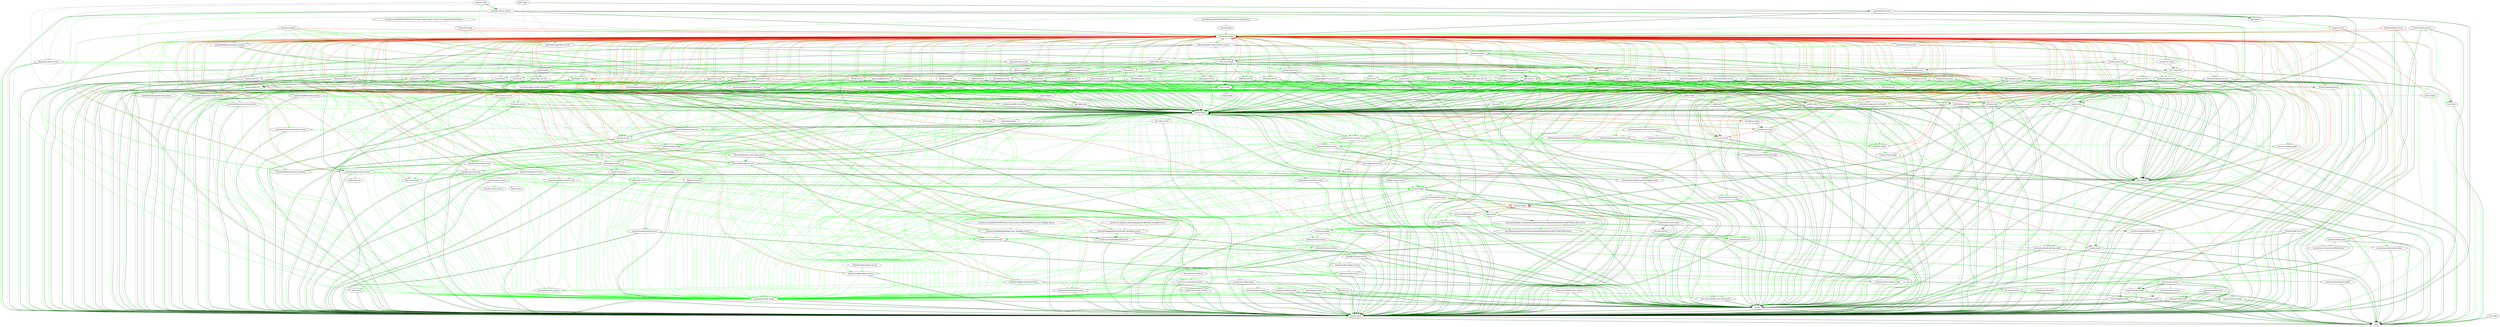 digraph systemd {
	"lvm2-lvmetad.service"->"system.slice" [color="green"];
	"lvm2-lvmetad.service"->"systemd-journald.socket" [color="green"];
	"lvm2-lvmetad.service"->"lvm2-lvmetad.socket" [color="green"];
	"lvm2-lvmetad.service"->"system.slice" [color="black"];
	"lvm2-lvmetad.service"->"lvm2-lvmetad.socket" [color="black"];
	"lvm2-lvmetad.service"->"shutdown.target" [color="red"];
	"-.mount"->"system.slice" [color="green"];
	"-.mount"->"system.slice" [color="black"];
	"ondemand.service"->"system.slice" [color="green"];
	"ondemand.service"->"remote-fs.target" [color="green"];
	"ondemand.service"->"sysinit.target" [color="green"];
	"ondemand.service"->"systemd-journald.socket" [color="green"];
	"ondemand.service"->"basic.target" [color="green"];
	"ondemand.service"->"sysinit.target" [color="black"];
	"ondemand.service"->"system.slice" [color="black"];
	"ondemand.service"->"shutdown.target" [color="red"];
	"polkitd.service"->"system.slice" [color="green"];
	"polkitd.service"->"basic.target" [color="green"];
	"polkitd.service"->"systemd-journald.socket" [color="green"];
	"polkitd.service"->"sysinit.target" [color="green"];
	"polkitd.service"->"dbus.socket" [color="green"];
	"polkitd.service"->"system.slice" [color="black"];
	"polkitd.service"->"sysinit.target" [color="black"];
	"polkitd.service"->"dbus.socket" [color="black"];
	"polkitd.service"->"shutdown.target" [color="red"];
	"system-systemd\x2dfsck.slice"->"system.slice" [color="green"];
	"system-systemd\x2dfsck.slice"->"system.slice" [color="black"];
	"system-systemd\x2dfsck.slice"->"shutdown.target" [color="red"];
	"systemd-udevd-kernel.socket"->"-.slice" [color="green"];
	"systemd-udevd-kernel.socket"->"-.slice" [color="black"];
	"remote-fs.target"->"remote-fs-pre.target" [color="green"];
	"remote-fs.target"->"remote-fs-pre.target" [color="grey66"];
	"remote-fs.target"->"shutdown.target" [color="red"];
	"dm-event.service"->"dm-event.socket" [color="green"];
	"dm-event.service"->"systemd-journald.socket" [color="green"];
	"dm-event.service"->"system.slice" [color="green"];
	"dm-event.service"->"dm-event.socket" [color="black"];
	"dm-event.service"->"system.slice" [color="black"];
	"rescue.target"->"rescue.service" [color="green"];
	"rescue.target"->"sysinit.target" [color="green"];
	"rescue.target"->"rescue.service" [color="black"];
	"rescue.target"->"sysinit.target" [color="black"];
	"rescue.target"->"systemd-update-utmp-runlevel.service" [color="grey66"];
	"rescue.target"->"shutdown.target" [color="red"];
	"cgmanager.service"->"local-fs.target" [color="green"];
	"cgmanager.service"->"basic.target" [color="green"];
	"cgmanager.service"->"sysinit.target" [color="green"];
	"cgmanager.service"->"system.slice" [color="green"];
	"cgmanager.service"->"systemd-journald.socket" [color="green"];
	"cgmanager.service"->"sysinit.target" [color="black"];
	"cgmanager.service"->"system.slice" [color="black"];
	"cgmanager.service"->"shutdown.target" [color="red"];
	"console-kit-log-system-restart.service"->"systemd-journald.socket" [color="green"];
	"console-kit-log-system-restart.service"->"system.slice" [color="green"];
	"console-kit-log-system-restart.service"->"sysinit.target" [color="green"];
	"console-kit-log-system-restart.service"->"console-kit-log-system-start.service" [color="green"];
	"console-kit-log-system-restart.service"->"system.slice" [color="black"];
	"kmod-static-nodes.service"->"systemd-journald.socket" [color="green"];
	"kmod-static-nodes.service"->"system.slice" [color="green"];
	"kmod-static-nodes.service"->"system.slice" [color="black"];
	"systemd-logind.service"->"basic.target" [color="green"];
	"systemd-logind.service"->"system.slice" [color="green"];
	"systemd-logind.service"->"nss-user-lookup.target" [color="green"];
	"systemd-logind.service"->"systemd-journald.socket" [color="green"];
	"systemd-logind.service"->"sysinit.target" [color="green"];
	"systemd-logind.service"->"user.slice" [color="green"];
	"systemd-logind.service"->"org.freedesktop.login1.busname" [color="green"];
	"systemd-logind.service"->"dbus.socket" [color="green"];
	"systemd-logind.service"->"system.slice" [color="black"];
	"systemd-logind.service"->"sysinit.target" [color="black"];
	"systemd-logind.service"->"dbus.socket" [color="black"];
	"systemd-logind.service"->"user.slice" [color="grey66"];
	"systemd-logind.service"->"dbus.socket" [color="grey66"];
	"systemd-logind.service"->"shutdown.target" [color="red"];
	"cgproxy.service"->"systemd-journald.socket" [color="green"];
	"cgproxy.service"->"sysinit.target" [color="green"];
	"cgproxy.service"->"basic.target" [color="green"];
	"cgproxy.service"->"cgmanager.service" [color="green"];
	"cgproxy.service"->"system.slice" [color="green"];
	"cgproxy.service"->"sysinit.target" [color="black"];
	"cgproxy.service"->"system.slice" [color="black"];
	"cgproxy.service"->"shutdown.target" [color="red"];
	"network-pre.target"->"shutdown.target" [color="red"];
	"home.mount"->"dev-disk-by\x2duuid-ff3ee97b\x2dca64\x2d45f0\x2da012\x2d6975a621a4fe.device" [color="green"];
	"home.mount"->"system.slice" [color="green"];
	"home.mount"->"systemd-fsck@dev-disk-by\x2duuid-ff3ee97b\x2dca64\x2d45f0\x2da012\x2d6975a621a4fe.service" [color="green"];
	"home.mount"->"-.mount" [color="green"];
	"home.mount"->"local-fs-pre.target" [color="green"];
	"home.mount"->"systemd-journald.socket" [color="green"];
	"home.mount"->"-.mount" [color="black"];
	"home.mount"->"systemd-fsck@dev-disk-by\x2duuid-ff3ee97b\x2dca64\x2d45f0\x2da012\x2d6975a621a4fe.service" [color="black"];
	"home.mount"->"system.slice" [color="black"];
	"home.mount"->"umount.target" [color="red"];
	"final.target"->"shutdown.target" [color="green"];
	"final.target"->"casper.service" [color="green"];
	"final.target"->"umount.target" [color="green"];
	"final.target"->"casper.service" [color="grey66"];
	"proc-sys-fs-binfmt_misc.automount"->"-.mount" [color="green"];
	"proc-sys-fs-binfmt_misc.automount"->"-.mount" [color="black"];
	"sys-devices-platform-dell\x2dlaptop-leds-dell::kbd_backlight.device"->"systemd-backlight@leds:dell::kbd_backlight.service" [color="grey66"];
	"upower.service"->"basic.target" [color="green"];
	"upower.service"->"dbus.socket" [color="green"];
	"upower.service"->"system.slice" [color="green"];
	"upower.service"->"systemd-journald.socket" [color="green"];
	"upower.service"->"sysinit.target" [color="green"];
	"upower.service"->"system.slice" [color="black"];
	"upower.service"->"sysinit.target" [color="black"];
	"upower.service"->"dbus.socket" [color="black"];
	"upower.service"->"shutdown.target" [color="red"];
	"nss-user-lookup.target"->"shutdown.target" [color="red"];
	"systemd-ask-password-plymouth.path"->"-.mount" [color="green"];
	"systemd-ask-password-plymouth.path"->"plymouth-start.service" [color="green"];
	"systemd-ask-password-plymouth.path"->"-.mount" [color="black"];
	"systemd-ask-password-plymouth.path"->"shutdown.target" [color="red"];
	"udisks2.service"->"basic.target" [color="green"];
	"udisks2.service"->"sysinit.target" [color="green"];
	"udisks2.service"->"system.slice" [color="green"];
	"udisks2.service"->"systemd-journald.socket" [color="green"];
	"udisks2.service"->"dbus.socket" [color="green"];
	"udisks2.service"->"system.slice" [color="black"];
	"udisks2.service"->"sysinit.target" [color="black"];
	"udisks2.service"->"dbus.socket" [color="black"];
	"udisks2.service"->"shutdown.target" [color="red"];
	"brltty.service"->"-.mount" [color="green"];
	"brltty.service"->"systemd-journald.socket" [color="green"];
	"brltty.service"->"system.slice" [color="green"];
	"brltty.service"->"-.mount" [color="black"];
	"brltty.service"->"system.slice" [color="black"];
	"systemd-tmpfiles-setup.service"->"system.slice" [color="green"];
	"systemd-tmpfiles-setup.service"->"systemd-sysusers.service" [color="green"];
	"systemd-tmpfiles-setup.service"->"systemd-journal-flush.service" [color="green"];
	"systemd-tmpfiles-setup.service"->"local-fs.target" [color="green"];
	"systemd-tmpfiles-setup.service"->"systemd-journald.socket" [color="green"];
	"systemd-tmpfiles-setup.service"->"system.slice" [color="black"];
	"systemd-tmpfiles-setup.service"->"shutdown.target" [color="red"];
	"samba-ad-dc.service"->"local-fs.target" [color="green"];
	"samba-ad-dc.service"->"system.slice" [color="green"];
	"samba-ad-dc.service"->"basic.target" [color="green"];
	"samba-ad-dc.service"->"systemd-journald.socket" [color="green"];
	"samba-ad-dc.service"->"network-online.target" [color="green"];
	"samba-ad-dc.service"->"sysinit.target" [color="green"];
	"samba-ad-dc.service"->"remote-fs.target" [color="green"];
	"samba-ad-dc.service"->"sysinit.target" [color="black"];
	"samba-ad-dc.service"->"system.slice" [color="black"];
	"samba-ad-dc.service"->"network-online.target" [color="grey66"];
	"samba-ad-dc.service"->"shutdown.target" [color="red"];
	"keyboard-setup.service"->"systemd-journald.socket" [color="green"];
	"keyboard-setup.service"->"system.slice" [color="green"];
	"keyboard-setup.service"->"system.slice" [color="black"];
	"keyboard-setup.service"->"local-fs-pre.target" [color="grey66"];
	"user@1000.service"->"basic.target" [color="green"];
	"user@1000.service"->"systemd-journald.socket" [color="green"];
	"user@1000.service"->"user-1000.slice" [color="green"];
	"user@1000.service"->"systemd-user-sessions.service" [color="green"];
	"user@1000.service"->"sysinit.target" [color="green"];
	"user@1000.service"->"sysinit.target" [color="black"];
	"user@1000.service"->"user-1000.slice" [color="black"];
	"user@1000.service"->"shutdown.target" [color="red"];
	"dbus.socket"->"-.mount" [color="green"];
	"dbus.socket"->"-.slice" [color="green"];
	"dbus.socket"->"sysinit.target" [color="green"];
	"dbus.socket"->"-.mount" [color="black"];
	"dbus.socket"->"-.slice" [color="black"];
	"dbus.socket"->"sysinit.target" [color="black"];
	"dbus.socket"->"shutdown.target" [color="red"];
	"cups.socket"->"-.mount" [color="green"];
	"cups.socket"->"-.slice" [color="green"];
	"cups.socket"->"sysinit.target" [color="green"];
	"cups.socket"->"-.mount" [color="black"];
	"cups.socket"->"-.slice" [color="black"];
	"cups.socket"->"sysinit.target" [color="black"];
	"cups.socket"->"shutdown.target" [color="red"];
	"run-user-1000.mount"->"system.slice" [color="green"];
	"run-user-1000.mount"->"-.mount" [color="green"];
	"run-user-1000.mount"->"systemd-journald.socket" [color="green"];
	"run-user-1000.mount"->"local-fs-pre.target" [color="green"];
	"run-user-1000.mount"->"-.mount" [color="black"];
	"run-user-1000.mount"->"system.slice" [color="black"];
	"run-user-1000.mount"->"umount.target" [color="red"];
	"systemd-backlight@leds:dell::kbd_backlight.service"->"system-systemd\x2dbacklight.slice" [color="green"];
	"systemd-backlight@leds:dell::kbd_backlight.service"->"-.mount" [color="green"];
	"systemd-backlight@leds:dell::kbd_backlight.service"->"systemd-remount-fs.service" [color="green"];
	"systemd-backlight@leds:dell::kbd_backlight.service"->"systemd-journald.socket" [color="green"];
	"systemd-backlight@leds:dell::kbd_backlight.service"->"-.mount" [color="black"];
	"systemd-backlight@leds:dell::kbd_backlight.service"->"system-systemd\x2dbacklight.slice" [color="black"];
	"systemd-backlight@leds:dell::kbd_backlight.service"->"shutdown.target" [color="red"];
	"apparmor.service"->"system.slice" [color="green"];
	"apparmor.service"->"systemd-journald.socket" [color="green"];
	"apparmor.service"->"local-fs.target" [color="green"];
	"apparmor.service"->"system.slice" [color="black"];
	"ureadahead-stop.service"->"system.slice" [color="green"];
	"ureadahead-stop.service"->"ureadahead-stop.timer" [color="green"];
	"ureadahead-stop.service"->"systemd-journald.socket" [color="green"];
	"ureadahead-stop.service"->"graphical.target" [color="green"];
	"ureadahead-stop.service"->"system.slice" [color="black"];
	"ureadahead-stop.service"->"shutdown.target" [color="red"];
	"systemd-halt.service"->"final.target" [color="green"];
	"systemd-halt.service"->"systemd-journald.socket" [color="green"];
	"systemd-halt.service"->"shutdown.target" [color="green"];
	"systemd-halt.service"->"umount.target" [color="green"];
	"systemd-halt.service"->"plymouth-halt.service" [color="green"];
	"systemd-halt.service"->"system.slice" [color="green"];
	"systemd-halt.service"->"shutdown.target" [color="black"];
	"systemd-halt.service"->"umount.target" [color="black"];
	"systemd-halt.service"->"final.target" [color="black"];
	"systemd-halt.service"->"system.slice" [color="black"];
	"acpid.socket"->"-.mount" [color="green"];
	"acpid.socket"->"-.slice" [color="green"];
	"acpid.socket"->"sysinit.target" [color="green"];
	"acpid.socket"->"-.mount" [color="black"];
	"acpid.socket"->"-.slice" [color="black"];
	"acpid.socket"->"sysinit.target" [color="black"];
	"acpid.socket"->"shutdown.target" [color="red"];
	"systemd-binfmt.service"->"proc-sys-fs-binfmt_misc.automount" [color="green"];
	"systemd-binfmt.service"->"systemd-journald.socket" [color="green"];
	"systemd-binfmt.service"->"system.slice" [color="green"];
	"systemd-binfmt.service"->"system.slice" [color="black"];
	"systemd-binfmt.service"->"shutdown.target" [color="red"];
	"org.freedesktop.hostname1.busname"->"sysinit.target" [color="green"];
	"org.freedesktop.hostname1.busname"->"sysinit.target" [color="black"];
	"org.freedesktop.hostname1.busname"->"shutdown.target" [color="red"];
	"NetworkManager.service"->"dns-clean.service" [color="green"];
	"NetworkManager.service"->"system.slice" [color="green"];
	"NetworkManager.service"->"network-pre.target" [color="green"];
	"NetworkManager.service"->"sysinit.target" [color="green"];
	"NetworkManager.service"->"systemd-journald.socket" [color="green"];
	"NetworkManager.service"->"dbus.socket" [color="green"];
	"NetworkManager.service"->"dbus.service" [color="green"];
	"NetworkManager.service"->"basic.target" [color="green"];
	"NetworkManager.service"->"system.slice" [color="black"];
	"NetworkManager.service"->"sysinit.target" [color="black"];
	"NetworkManager.service"->"dbus.socket" [color="black"];
	"NetworkManager.service"->"network.target" [color="grey66"];
	"NetworkManager.service"->"shutdown.target" [color="red"];
	"friendly-recovery.service"->"-.mount" [color="green"];
	"friendly-recovery.service"->"systemd-udevd.service" [color="green"];
	"friendly-recovery.service"->"system.slice" [color="green"];
	"friendly-recovery.service"->"-.mount" [color="black"];
	"friendly-recovery.service"->"system.slice" [color="black"];
	"friendly-recovery.service"->"systemd-udevd.service" [color="grey66"];
	"friendly-recovery.service"->"systemd-udev-trigger.service" [color="grey66"];
	"friendly-recovery.service"->"shutdown.target" [color="red"];
	"docker.service"->"systemd-journald.socket" [color="green"];
	"docker.service"->"basic.target" [color="green"];
	"docker.service"->"sysinit.target" [color="green"];
	"docker.service"->"network.target" [color="green"];
	"docker.service"->"system.slice" [color="green"];
	"docker.service"->"docker.socket" [color="green"];
	"docker.service"->"docker.socket" [color="black"];
	"docker.service"->"sysinit.target" [color="black"];
	"docker.service"->"system.slice" [color="black"];
	"docker.service"->"shutdown.target" [color="red"];
	"dm-event.socket"->"-.mount" [color="green"];
	"dm-event.socket"->"-.slice" [color="green"];
	"dm-event.socket"->"-.mount" [color="black"];
	"dm-event.socket"->"-.slice" [color="black"];
	"grub-common.service"->"basic.target" [color="green"];
	"grub-common.service"->"system.slice" [color="green"];
	"grub-common.service"->"systemd-journald.socket" [color="green"];
	"grub-common.service"->"sysinit.target" [color="green"];
	"grub-common.service"->"sysinit.target" [color="black"];
	"grub-common.service"->"system.slice" [color="black"];
	"grub-common.service"->"shutdown.target" [color="red"];
	"cpufrequtils.service"->"systemd-journald.socket" [color="green"];
	"cpufrequtils.service"->"sysinit.target" [color="green"];
	"cpufrequtils.service"->"loadcpufreq.service" [color="green"];
	"cpufrequtils.service"->"system.slice" [color="green"];
	"cpufrequtils.service"->"basic.target" [color="green"];
	"cpufrequtils.service"->"remote-fs.target" [color="green"];
	"cpufrequtils.service"->"sysinit.target" [color="black"];
	"cpufrequtils.service"->"system.slice" [color="black"];
	"cpufrequtils.service"->"shutdown.target" [color="red"];
	"dev-sda2.device"->"var-lib-docker-aufs.mount" [color="grey66"];
	"ureadahead-stop.timer"->"graphical.target" [color="green"];
	"ureadahead-stop.timer"->"shutdown.target" [color="red"];
	"systemd-journald.socket"->"-.mount" [color="green"];
	"systemd-journald.socket"->"-.slice" [color="green"];
	"systemd-journald.socket"->"-.mount" [color="black"];
	"systemd-journald.socket"->"-.slice" [color="black"];
	"lm-sensors.service"->"basic.target" [color="green"];
	"lm-sensors.service"->"system.slice" [color="green"];
	"lm-sensors.service"->"systemd-journald.socket" [color="green"];
	"lm-sensors.service"->"sysinit.target" [color="green"];
	"lm-sensors.service"->"sysinit.target" [color="black"];
	"lm-sensors.service"->"system.slice" [color="black"];
	"lm-sensors.service"->"shutdown.target" [color="red"];
	"run-user-1000-gvfs.mount"->"system.slice" [color="green"];
	"run-user-1000-gvfs.mount"->"run-user-1000.mount" [color="green"];
	"run-user-1000-gvfs.mount"->"local-fs-pre.target" [color="green"];
	"run-user-1000-gvfs.mount"->"-.mount" [color="green"];
	"run-user-1000-gvfs.mount"->"systemd-journald.socket" [color="green"];
	"run-user-1000-gvfs.mount"->"-.mount" [color="black"];
	"run-user-1000-gvfs.mount"->"system.slice" [color="black"];
	"run-user-1000-gvfs.mount"->"umount.target" [color="red"];
	"getty.target"->"getty-static.service" [color="green"];
	"getty.target"->"getty@tty1.service" [color="green"];
	"getty.target"->"getty@tty7.service" [color="green"];
	"getty.target"->"getty@tty1.service" [color="grey66"];
	"getty.target"->"getty-static.service" [color="grey66"];
	"getty.target"->"shutdown.target" [color="red"];
	"systemd-rfkill.socket"->"-.mount" [color="green"];
	"systemd-rfkill.socket"->"-.slice" [color="green"];
	"systemd-rfkill.socket"->"sys-devices-virtual-misc-rfkill.device" [color="green"];
	"systemd-rfkill.socket"->"-.mount" [color="black"];
	"systemd-rfkill.socket"->"-.slice" [color="black"];
	"systemd-rfkill.socket"->"shutdown.target" [color="red"];
	"system.slice"->"-.slice" [color="green"];
	"system.slice"->"-.slice" [color="black"];
	"systemd-udevd-control.socket"->"-.mount" [color="green"];
	"systemd-udevd-control.socket"->"-.slice" [color="green"];
	"systemd-udevd-control.socket"->"-.mount" [color="black"];
	"systemd-udevd-control.socket"->"-.slice" [color="black"];
	"sys-kernel-config.mount"->"systemd-modules-load.service" [color="green"];
	"sys-kernel-config.mount"->"-.mount" [color="green"];
	"sys-kernel-config.mount"->"systemd-journald.socket" [color="green"];
	"sys-kernel-config.mount"->"system.slice" [color="green"];
	"sys-kernel-config.mount"->"-.mount" [color="black"];
	"sys-kernel-config.mount"->"system.slice" [color="black"];
	"systemd-ask-password-plymouth.service"->"system.slice" [color="green"];
	"systemd-ask-password-plymouth.service"->"systemd-ask-password-plymouth.path" [color="green"];
	"systemd-ask-password-plymouth.service"->"plymouth-start.service" [color="green"];
	"systemd-ask-password-plymouth.service"->"systemd-journald.socket" [color="green"];
	"systemd-ask-password-plymouth.service"->"system.slice" [color="black"];
	"systemd-ask-password-plymouth.service"->"shutdown.target" [color="red"];
	"rsyslog.service"->"system.slice" [color="green"];
	"rsyslog.service"->"syslog.socket" [color="green"];
	"rsyslog.service"->"sysinit.target" [color="green"];
	"rsyslog.service"->"basic.target" [color="green"];
	"rsyslog.service"->"syslog.socket" [color="black"];
	"rsyslog.service"->"sysinit.target" [color="black"];
	"rsyslog.service"->"system.slice" [color="black"];
	"rsyslog.service"->"shutdown.target" [color="red"];
	"slices.target"->"-.slice" [color="green"];
	"slices.target"->"user.slice" [color="green"];
	"slices.target"->"system.slice" [color="green"];
	"slices.target"->"-.slice" [color="grey66"];
	"slices.target"->"system.slice" [color="grey66"];
	"slices.target"->"shutdown.target" [color="red"];
	"smbd.service"->"slapd.service" [color="green"];
	"smbd.service"->"cups.service" [color="green"];
	"smbd.service"->"local-fs.target" [color="green"];
	"smbd.service"->"system.slice" [color="green"];
	"smbd.service"->"basic.target" [color="green"];
	"smbd.service"->"systemd-journald.socket" [color="green"];
	"smbd.service"->"network-online.target" [color="green"];
	"smbd.service"->"sysinit.target" [color="green"];
	"smbd.service"->"nmbd.service" [color="green"];
	"smbd.service"->"remote-fs.target" [color="green"];
	"smbd.service"->"sysinit.target" [color="black"];
	"smbd.service"->"system.slice" [color="black"];
	"smbd.service"->"network-online.target" [color="grey66"];
	"smbd.service"->"shutdown.target" [color="red"];
	"systemd-reboot.service"->"plymouth-reboot.service" [color="green"];
	"systemd-reboot.service"->"system.slice" [color="green"];
	"systemd-reboot.service"->"final.target" [color="green"];
	"systemd-reboot.service"->"systemd-journald.socket" [color="green"];
	"systemd-reboot.service"->"umount.target" [color="green"];
	"systemd-reboot.service"->"shutdown.target" [color="green"];
	"systemd-reboot.service"->"shutdown.target" [color="black"];
	"systemd-reboot.service"->"umount.target" [color="black"];
	"systemd-reboot.service"->"final.target" [color="black"];
	"systemd-reboot.service"->"system.slice" [color="black"];
	"basic.target"->"slices.target" [color="green"];
	"basic.target"->"sysinit.target" [color="green"];
	"basic.target"->"sockets.target" [color="green"];
	"basic.target"->"-.mount" [color="green"];
	"basic.target"->"tmp.mount" [color="green"];
	"basic.target"->"paths.target" [color="green"];
	"basic.target"->"systemd-ask-password-plymouth.path" [color="green"];
	"basic.target"->"-.mount" [color="black"];
	"basic.target"->"sysinit.target" [color="black"];
	"basic.target"->"slices.target" [color="grey66"];
	"basic.target"->"alsa-restore.service" [color="grey66"];
	"basic.target"->"timers.target" [color="grey66"];
	"basic.target"->"paths.target" [color="grey66"];
	"basic.target"->"sockets.target" [color="grey66"];
	"basic.target"->"tmp.mount" [color="grey66"];
	"basic.target"->"console-kit-log-system-start.service" [color="grey66"];
	"basic.target"->"alsa-state.service" [color="grey66"];
	"basic.target"->"shutdown.target" [color="red"];
	"alsa-state.service"->"basic.target" [color="green"];
	"alsa-state.service"->"system.slice" [color="green"];
	"alsa-state.service"->"sysinit.target" [color="green"];
	"alsa-state.service"->"systemd-journald.socket" [color="green"];
	"alsa-state.service"->"sysinit.target" [color="black"];
	"alsa-state.service"->"system.slice" [color="black"];
	"alsa-state.service"->"shutdown.target" [color="red"];
	"systemd-fsck@dev-disk-by\x2duuid-ff3ee97b\x2dca64\x2d45f0\x2da012\x2d6975a621a4fe.service"->"system-systemd\x2dfsck.slice" [color="green"];
	"systemd-fsck@dev-disk-by\x2duuid-ff3ee97b\x2dca64\x2d45f0\x2da012\x2d6975a621a4fe.service"->"dev-disk-by\x2duuid-ff3ee97b\x2dca64\x2d45f0\x2da012\x2d6975a621a4fe.device" [color="green"];
	"systemd-fsck@dev-disk-by\x2duuid-ff3ee97b\x2dca64\x2d45f0\x2da012\x2d6975a621a4fe.service"->"systemd-fsck-root.service" [color="green"];
	"systemd-fsck@dev-disk-by\x2duuid-ff3ee97b\x2dca64\x2d45f0\x2da012\x2d6975a621a4fe.service"->"systemd-fsckd.socket" [color="green"];
	"systemd-fsck@dev-disk-by\x2duuid-ff3ee97b\x2dca64\x2d45f0\x2da012\x2d6975a621a4fe.service"->"local-fs-pre.target" [color="green"];
	"systemd-fsck@dev-disk-by\x2duuid-ff3ee97b\x2dca64\x2d45f0\x2da012\x2d6975a621a4fe.service"->"systemd-journald.socket" [color="green"];
	"systemd-fsck@dev-disk-by\x2duuid-ff3ee97b\x2dca64\x2d45f0\x2da012\x2d6975a621a4fe.service"->"system-systemd\x2dfsck.slice" [color="black"];
	"systemd-fsck@dev-disk-by\x2duuid-ff3ee97b\x2dca64\x2d45f0\x2da012\x2d6975a621a4fe.service"->"systemd-fsckd.socket" [color="grey66"];
	"acpid.path"->"-.mount" [color="green"];
	"acpid.path"->"sysinit.target" [color="green"];
	"acpid.path"->"-.mount" [color="black"];
	"acpid.path"->"sysinit.target" [color="black"];
	"acpid.path"->"shutdown.target" [color="red"];
	"console-kit-log-system-start.service"->"system.slice" [color="green"];
	"console-kit-log-system-start.service"->"sysinit.target" [color="green"];
	"console-kit-log-system-start.service"->"systemd-journald.socket" [color="green"];
	"console-kit-log-system-start.service"->"system.slice" [color="black"];
	"cups.path"->"-.mount" [color="green"];
	"cups.path"->"sysinit.target" [color="green"];
	"cups.path"->"-.mount" [color="black"];
	"cups.path"->"sysinit.target" [color="black"];
	"cups.path"->"shutdown.target" [color="red"];
	"systemd-initctl.service"->"system.slice" [color="green"];
	"systemd-initctl.service"->"systemd-journald.socket" [color="green"];
	"systemd-initctl.service"->"systemd-initctl.socket" [color="green"];
	"systemd-initctl.service"->"system.slice" [color="black"];
	"busnames.target"->"org.freedesktop.systemd1.busname" [color="green"];
	"busnames.target"->"org.freedesktop.hostname1.busname" [color="green"];
	"busnames.target"->"org.freedesktop.locale1.busname" [color="green"];
	"busnames.target"->"org.freedesktop.login1.busname" [color="green"];
	"busnames.target"->"org.freedesktop.network1.busname" [color="green"];
	"busnames.target"->"org.freedesktop.resolve1.busname" [color="green"];
	"busnames.target"->"org.freedesktop.timedate1.busname" [color="green"];
	"busnames.target"->"org.freedesktop.systemd1.busname" [color="grey66"];
	"busnames.target"->"org.freedesktop.locale1.busname" [color="grey66"];
	"busnames.target"->"org.freedesktop.hostname1.busname" [color="grey66"];
	"busnames.target"->"org.freedesktop.login1.busname" [color="grey66"];
	"busnames.target"->"org.freedesktop.network1.busname" [color="grey66"];
	"busnames.target"->"org.freedesktop.resolve1.busname" [color="grey66"];
	"busnames.target"->"org.freedesktop.timedate1.busname" [color="grey66"];
	"busnames.target"->"shutdown.target" [color="red"];
	"rc-local.service"->"system.slice" [color="green"];
	"rc-local.service"->"sysinit.target" [color="green"];
	"rc-local.service"->"systemd-journald.socket" [color="green"];
	"rc-local.service"->"basic.target" [color="green"];
	"rc-local.service"->"network.target" [color="green"];
	"rc-local.service"->"network-online.target" [color="green"];
	"rc-local.service"->"sysinit.target" [color="black"];
	"rc-local.service"->"system.slice" [color="black"];
	"rc-local.service"->"shutdown.target" [color="red"];
	"plymouth-reboot.service"->"system.slice" [color="green"];
	"plymouth-reboot.service"->"getty@tty1.service" [color="green"];
	"plymouth-reboot.service"->"systemd-journald.socket" [color="green"];
	"plymouth-reboot.service"->"mdm.service" [color="green"];
	"plymouth-reboot.service"->"plymouth-start.service" [color="green"];
	"plymouth-reboot.service"->"system.slice" [color="black"];
	"sys-fs-fuse-connections.mount"->"systemd-modules-load.service" [color="green"];
	"sys-fs-fuse-connections.mount"->"-.mount" [color="green"];
	"sys-fs-fuse-connections.mount"->"systemd-journald.socket" [color="green"];
	"sys-fs-fuse-connections.mount"->"system.slice" [color="green"];
	"sys-fs-fuse-connections.mount"->"-.mount" [color="black"];
	"sys-fs-fuse-connections.mount"->"system.slice" [color="black"];
	"sys-devices-virtual-misc-rfkill.device"->"systemd-rfkill.socket" [color="grey66"];
	"lvm2-monitor.service"->"dm-event.socket" [color="green"];
	"lvm2-monitor.service"->"lvm2-activation.service" [color="green"];
	"lvm2-monitor.service"->"lvm2-lvmetad.service" [color="green"];
	"lvm2-monitor.service"->"system.slice" [color="green"];
	"lvm2-monitor.service"->"dm-event.service" [color="green"];
	"lvm2-monitor.service"->"lvm2-lvmetad.socket" [color="green"];
	"lvm2-monitor.service"->"systemd-journald.socket" [color="green"];
	"lvm2-monitor.service"->"system.slice" [color="black"];
	"lvm2-monitor.service"->"dm-event.socket" [color="black"];
	"lvm2-monitor.service"->"lvm2-lvmetad.socket" [color="black"];
	"lvm2-monitor.service"->"shutdown.target" [color="red"];
	"systemd-tmpfiles-clean.service"->"systemd-journald.socket" [color="green"];
	"systemd-tmpfiles-clean.service"->"local-fs.target" [color="green"];
	"systemd-tmpfiles-clean.service"->"systemd-tmpfiles-clean.timer" [color="green"];
	"systemd-tmpfiles-clean.service"->"system.slice" [color="green"];
	"systemd-tmpfiles-clean.service"->"time-sync.target" [color="green"];
	"systemd-tmpfiles-clean.service"->"system.slice" [color="black"];
	"systemd-tmpfiles-clean.service"->"shutdown.target" [color="red"];
	"systemd-journal-flush.service"->"systemd-remount-fs.service" [color="green"];
	"systemd-journal-flush.service"->"systemd-journald.socket" [color="green"];
	"systemd-journal-flush.service"->"system.slice" [color="green"];
	"systemd-journal-flush.service"->"-.mount" [color="green"];
	"systemd-journal-flush.service"->"systemd-journald.service" [color="green"];
	"systemd-journal-flush.service"->"systemd-journald.service" [color="black"];
	"systemd-journal-flush.service"->"-.mount" [color="black"];
	"systemd-journal-flush.service"->"system.slice" [color="black"];
	"system-getty.slice"->"console-setup.service" [color="green"];
	"system-getty.slice"->"system.slice" [color="green"];
	"system-getty.slice"->"system.slice" [color="black"];
	"system-getty.slice"->"shutdown.target" [color="red"];
	"org.freedesktop.network1.busname"->"sysinit.target" [color="green"];
	"org.freedesktop.network1.busname"->"sysinit.target" [color="black"];
	"org.freedesktop.network1.busname"->"shutdown.target" [color="red"];
	"org.freedesktop.locale1.busname"->"sysinit.target" [color="green"];
	"org.freedesktop.locale1.busname"->"sysinit.target" [color="black"];
	"org.freedesktop.locale1.busname"->"shutdown.target" [color="red"];
	"systemd-ask-password-console.service"->"systemd-ask-password-console.path" [color="green"];
	"systemd-ask-password-console.service"->"systemd-journald.socket" [color="green"];
	"systemd-ask-password-console.service"->"plymouth-start.service" [color="green"];
	"systemd-ask-password-console.service"->"system.slice" [color="green"];
	"systemd-ask-password-console.service"->"systemd-vconsole-setup.service" [color="green"];
	"systemd-ask-password-console.service"->"system.slice" [color="black"];
	"systemd-ask-password-console.service"->"shutdown.target" [color="red"];
	"console-kit-log-system-stop.service"->"systemd-journald.socket" [color="green"];
	"console-kit-log-system-stop.service"->"system.slice" [color="green"];
	"console-kit-log-system-stop.service"->"sysinit.target" [color="green"];
	"console-kit-log-system-stop.service"->"console-kit-log-system-start.service" [color="green"];
	"console-kit-log-system-stop.service"->"system.slice" [color="black"];
	"systemd-ask-password-wall.service"->"basic.target" [color="green"];
	"systemd-ask-password-wall.service"->"system.slice" [color="green"];
	"systemd-ask-password-wall.service"->"systemd-ask-password-wall.path" [color="green"];
	"systemd-ask-password-wall.service"->"systemd-journald.socket" [color="green"];
	"systemd-ask-password-wall.service"->"sysinit.target" [color="green"];
	"systemd-ask-password-wall.service"->"systemd-user-sessions.service" [color="green"];
	"systemd-ask-password-wall.service"->"sysinit.target" [color="black"];
	"systemd-ask-password-wall.service"->"system.slice" [color="black"];
	"systemd-ask-password-wall.service"->"shutdown.target" [color="red"];
	"anacron.service"->"systemd-journald.socket" [color="green"];
	"anacron.service"->"basic.target" [color="green"];
	"anacron.service"->"sysinit.target" [color="green"];
	"anacron.service"->"system.slice" [color="green"];
	"anacron.service"->"time-sync.target" [color="green"];
	"anacron.service"->"sysinit.target" [color="black"];
	"anacron.service"->"system.slice" [color="black"];
	"anacron.service"->"shutdown.target" [color="red"];
	"setvtrgb.service"->"system.slice" [color="green"];
	"setvtrgb.service"->"plymouth-quit-wait.service" [color="green"];
	"setvtrgb.service"->"systemd-journald.socket" [color="green"];
	"setvtrgb.service"->"systemd-user-sessions.service" [color="green"];
	"setvtrgb.service"->"system.slice" [color="black"];
	"uuidd.service"->"uuidd.socket" [color="green"];
	"uuidd.service"->"sysinit.target" [color="green"];
	"uuidd.service"->"system.slice" [color="green"];
	"uuidd.service"->"basic.target" [color="green"];
	"uuidd.service"->"systemd-journald.socket" [color="green"];
	"uuidd.service"->"system.slice" [color="black"];
	"uuidd.service"->"uuidd.socket" [color="black"];
	"uuidd.service"->"sysinit.target" [color="black"];
	"uuidd.service"->"shutdown.target" [color="red"];
	"systemd-backlight@backlight:intel_backlight.service"->"system-systemd\x2dbacklight.slice" [color="green"];
	"systemd-backlight@backlight:intel_backlight.service"->"-.mount" [color="green"];
	"systemd-backlight@backlight:intel_backlight.service"->"systemd-remount-fs.service" [color="green"];
	"systemd-backlight@backlight:intel_backlight.service"->"systemd-journald.socket" [color="green"];
	"systemd-backlight@backlight:intel_backlight.service"->"-.mount" [color="black"];
	"systemd-backlight@backlight:intel_backlight.service"->"system-systemd\x2dbacklight.slice" [color="black"];
	"systemd-backlight@backlight:intel_backlight.service"->"shutdown.target" [color="red"];
	"dev-disk-by\x2duuid-ff3ee97b\x2dca64\x2d45f0\x2da012\x2d6975a621a4fe.device"->"home.mount" [color="grey66"];
	"systemd-journald-dev-log.socket"->"-.mount" [color="green"];
	"systemd-journald-dev-log.socket"->"-.slice" [color="green"];
	"systemd-journald-dev-log.socket"->"-.mount" [color="black"];
	"systemd-journald-dev-log.socket"->"-.slice" [color="black"];
	"uuidd.socket"->"-.mount" [color="green"];
	"uuidd.socket"->"-.slice" [color="green"];
	"uuidd.socket"->"sysinit.target" [color="green"];
	"uuidd.socket"->"-.mount" [color="black"];
	"uuidd.socket"->"-.slice" [color="black"];
	"uuidd.socket"->"sysinit.target" [color="black"];
	"uuidd.socket"->"shutdown.target" [color="red"];
	"shutdown.target"->"console-kit-daemon.service" [color="green"];
	"shutdown.target"->"systemd-networkd.service" [color="green"];
	"shutdown.target"->"unattended-upgrades.service" [color="green"];
	"shutdown.target"->"systemd-localed.service" [color="green"];
	"shutdown.target"->"mdm.service" [color="green"];
	"shutdown.target"->"rc-local.service" [color="green"];
	"shutdown.target"->"org.freedesktop.resolve1.busname" [color="green"];
	"shutdown.target"->"session-c1.scope" [color="green"];
	"shutdown.target"->"apt-daily.timer" [color="green"];
	"shutdown.target"->"systemd-ask-password-wall.service" [color="green"];
	"shutdown.target"->"systemd-modules-load.service" [color="green"];
	"shutdown.target"->"accounts-daemon.service" [color="green"];
	"shutdown.target"->"mintsystem.service" [color="green"];
	"shutdown.target"->"acpid.path" [color="green"];
	"shutdown.target"->"grub-common.service" [color="green"];
	"shutdown.target"->"org.freedesktop.login1.busname" [color="green"];
	"shutdown.target"->"systemd-timedated.service" [color="green"];
	"shutdown.target"->"systemd-backlight@leds:dell::kbd_backlight.service" [color="green"];
	"shutdown.target"->"NetworkManager.service" [color="green"];
	"shutdown.target"->"virtualbox-guest-utils.service" [color="green"];
	"shutdown.target"->"loadcpufreq.service" [color="green"];
	"shutdown.target"->"cgmanager.service" [color="green"];
	"shutdown.target"->"org.freedesktop.locale1.busname" [color="green"];
	"shutdown.target"->"cron.service" [color="green"];
	"shutdown.target"->"dbus.socket" [color="green"];
	"shutdown.target"->"systemd-fsck-root.service" [color="green"];
	"shutdown.target"->"anacron.service" [color="green"];
	"shutdown.target"->"alsa-restore.service" [color="green"];
	"shutdown.target"->"systemd-sysctl.service" [color="green"];
	"shutdown.target"->"bluetooth.service" [color="green"];
	"shutdown.target"->"systemd-tmpfiles-setup-dev.service" [color="green"];
	"shutdown.target"->"rsyslog.service" [color="green"];
	"shutdown.target"->"systemd-ask-password-plymouth.service" [color="green"];
	"shutdown.target"->"rescue.service" [color="green"];
	"shutdown.target"->"systemd-machine-id-commit.service" [color="green"];
	"shutdown.target"->"acpid.socket" [color="green"];
	"shutdown.target"->"systemd-ask-password-plymouth.path" [color="green"];
	"shutdown.target"->"networking.service" [color="green"];
	"shutdown.target"->"systemd-logind.service" [color="green"];
	"shutdown.target"->"systemd-ask-password-wall.path" [color="green"];
	"shutdown.target"->"atd.service" [color="green"];
	"shutdown.target"->"acpid.service" [color="green"];
	"shutdown.target"->"systemd-networkd-resolvconf-update.path" [color="green"];
	"shutdown.target"->"upower.service" [color="green"];
	"shutdown.target"->"systemd-fsck@dev-disk-by\x2duuid-ff3ee97b\x2dca64\x2d45f0\x2da012\x2d6975a621a4fe.service" [color="green"];
	"shutdown.target"->"plymouth-quit-wait.service" [color="green"];
	"shutdown.target"->"systemd-ask-password-console.path" [color="green"];
	"shutdown.target"->"org.freedesktop.timedate1.busname" [color="green"];
	"shutdown.target"->"getty-static.service" [color="green"];
	"shutdown.target"->"systemd-random-seed.service" [color="green"];
	"shutdown.target"->"systemd-tmpfiles-setup.service" [color="green"];
	"shutdown.target"->"plymouth-quit.service" [color="green"];
	"shutdown.target"->"avahi-daemon.service" [color="green"];
	"shutdown.target"->"console-kit-log-system-stop.service" [color="green"];
	"shutdown.target"->"system-postgresql.slice" [color="green"];
	"shutdown.target"->"uuidd.service" [color="green"];
	"shutdown.target"->"docker.socket" [color="green"];
	"shutdown.target"->"systemd-fsckd.service" [color="green"];
	"shutdown.target"->"samba-ad-dc.service" [color="green"];
	"shutdown.target"->"hddtemp.service" [color="green"];
	"shutdown.target"->"dbus.service" [color="green"];
	"shutdown.target"->"systemd-tmpfiles-clean.service" [color="green"];
	"shutdown.target"->"apt-daily.service" [color="green"];
	"shutdown.target"->"postgresql@9.5-main.service" [color="green"];
	"shutdown.target"->"cups.service" [color="green"];
	"shutdown.target"->"getty@tty1.service" [color="green"];
	"shutdown.target"->"console-kit-log-system-start.service" [color="green"];
	"shutdown.target"->"speech-dispatcher.service" [color="green"];
	"shutdown.target"->"systemd-hostnamed.service" [color="green"];
	"shutdown.target"->"console-kit-log-system-restart.service" [color="green"];
	"shutdown.target"->"system-systemd\x2dfsck.slice" [color="green"];
	"shutdown.target"->"cups.path" [color="green"];
	"shutdown.target"->"smbd.service" [color="green"];
	"shutdown.target"->"systemd-rfkill.service" [color="green"];
	"shutdown.target"->"rtkit-daemon.service" [color="green"];
	"shutdown.target"->"ModemManager.service" [color="green"];
	"shutdown.target"->"uuidd.socket" [color="green"];
	"shutdown.target"->"ntp.service" [color="green"];
	"shutdown.target"->"systemd-timesyncd.service" [color="green"];
	"shutdown.target"->"nmbd.service" [color="green"];
	"shutdown.target"->"system-getty.slice" [color="green"];
	"shutdown.target"->"emergency.service" [color="green"];
	"shutdown.target"->"postgresql.service" [color="green"];
	"shutdown.target"->"org.freedesktop.hostname1.busname" [color="green"];
	"shutdown.target"->"docker.service" [color="green"];
	"shutdown.target"->"systemd-resolved.service" [color="green"];
	"shutdown.target"->"ondemand.service" [color="green"];
	"shutdown.target"->"system-systemd\x2dbacklight.slice" [color="green"];
	"shutdown.target"->"gpu-manager.service" [color="green"];
	"shutdown.target"->"systemd-rfkill.socket" [color="green"];
	"shutdown.target"->"systemd-ask-password-console.service" [color="green"];
	"shutdown.target"->"ureadahead.service" [color="green"];
	"shutdown.target"->"alsa-state.service" [color="green"];
	"shutdown.target"->"org.freedesktop.network1.busname" [color="green"];
	"shutdown.target"->"systemd-backlight@backlight:intel_backlight.service" [color="green"];
	"shutdown.target"->"cups.socket" [color="green"];
	"shutdown.target"->"NetworkManager-wait-online.service" [color="green"];
	"shutdown.target"->"pppd-dns.service" [color="green"];
	"shutdown.target"->"user.slice" [color="green"];
	"shutdown.target"->"wpa_supplicant.service" [color="green"];
	"shutdown.target"->"polkitd.service" [color="green"];
	"shutdown.target"->"systemd-tmpfiles-clean.timer" [color="green"];
	"shutdown.target"->"getty@tty7.service" [color="green"];
	"shutdown.target"->"systemd-hwdb-update.service" [color="green"];
	"shutdown.target"->"ureadahead-stop.timer" [color="green"];
	"shutdown.target"->"ureadahead-stop.service" [color="green"];
	"shutdown.target"->"systemd-binfmt.service" [color="green"];
	"shutdown.target"->"cpufrequtils.service" [color="green"];
	"shutdown.target"->"irqbalance.service" [color="green"];
	"shutdown.target"->"udisks2.service" [color="green"];
	"shutdown.target"->"user-1000.slice" [color="green"];
	"shutdown.target"->"systemd-remount-fs.service" [color="green"];
	"shutdown.target"->"systemd-update-utmp.service" [color="green"];
	"shutdown.target"->"avahi-daemon.socket" [color="green"];
	"shutdown.target"->"systemd-networkd-resolvconf-update.service" [color="green"];
	"shutdown.target"->"cgproxy.service" [color="green"];
	"shutdown.target"->"org.freedesktop.systemd1.busname" [color="green"];
	"shutdown.target"->"cups-browsed.service" [color="green"];
	"shutdown.target"->"colord.service" [color="green"];
	"shutdown.target"->"systemd-user-sessions.service" [color="green"];
	"shutdown.target"->"user@1000.service" [color="green"];
	"shutdown.target"->"syslog.socket" [color="green"];
	"shutdown.target"->"lm-sensors.service" [color="green"];
	"shutdown.target"->"systemd-update-utmp-runlevel.service" [color="green"];
	"shutdown.target"->"unattended-upgrades.service" [color="grey66"];
	"wpa_supplicant.service"->"dbus.socket" [color="green"];
	"wpa_supplicant.service"->"systemd-journald.socket" [color="green"];
	"wpa_supplicant.service"->"sysinit.target" [color="green"];
	"wpa_supplicant.service"->"basic.target" [color="green"];
	"wpa_supplicant.service"->"system.slice" [color="green"];
	"wpa_supplicant.service"->"system.slice" [color="black"];
	"wpa_supplicant.service"->"sysinit.target" [color="black"];
	"wpa_supplicant.service"->"dbus.socket" [color="black"];
	"wpa_supplicant.service"->"shutdown.target" [color="red"];
	"var-lib-docker-aufs.mount"->"system.slice" [color="green"];
	"var-lib-docker-aufs.mount"->"local-fs-pre.target" [color="green"];
	"var-lib-docker-aufs.mount"->"systemd-journald.socket" [color="green"];
	"var-lib-docker-aufs.mount"->"-.mount" [color="green"];
	"var-lib-docker-aufs.mount"->"dev-sda2.device" [color="green"];
	"var-lib-docker-aufs.mount"->"dev-sda2.device" [color="black"];
	"var-lib-docker-aufs.mount"->"-.mount" [color="black"];
	"var-lib-docker-aufs.mount"->"system.slice" [color="black"];
	"var-lib-docker-aufs.mount"->"umount.target" [color="red"];
	"sys-devices-pci0000:00-0000:00:1b.0-sound-card0.device"->"sound.target" [color="grey66"];
	"lvm2-lvmpolld.service"->"lvm2-lvmpolld.socket" [color="green"];
	"lvm2-lvmpolld.service"->"systemd-journald.socket" [color="green"];
	"lvm2-lvmpolld.service"->"system.slice" [color="green"];
	"lvm2-lvmpolld.service"->"lvm2-lvmpolld.socket" [color="black"];
	"lvm2-lvmpolld.service"->"system.slice" [color="black"];
	"lvm2-lvmpolld.service"->"shutdown.target" [color="red"];
	"accounts-daemon.service"->"nss-user-lookup.target" [color="green"];
	"accounts-daemon.service"->"systemd-journald.socket" [color="green"];
	"accounts-daemon.service"->"dbus.socket" [color="green"];
	"accounts-daemon.service"->"sysinit.target" [color="green"];
	"accounts-daemon.service"->"system.slice" [color="green"];
	"accounts-daemon.service"->"basic.target" [color="green"];
	"accounts-daemon.service"->"system.slice" [color="black"];
	"accounts-daemon.service"->"sysinit.target" [color="black"];
	"accounts-daemon.service"->"dbus.socket" [color="black"];
	"accounts-daemon.service"->"nss-user-lookup.target" [color="grey66"];
	"accounts-daemon.service"->"shutdown.target" [color="red"];
	"network.target"->"systemd-networkd.service" [color="green"];
	"network.target"->"ufw.service" [color="green"];
	"network.target"->"network-pre.target" [color="green"];
	"network.target"->"NetworkManager.service" [color="green"];
	"network.target"->"wpa_supplicant.service" [color="green"];
	"network.target"->"networking.service" [color="green"];
	"network.target"->"shutdown.target" [color="red"];
	"halt.target"->"systemd-halt.service" [color="green"];
	"halt.target"->"unattended-upgrades.service" [color="green"];
	"halt.target"->"systemd-halt.service" [color="black"];
	"halt.target"->"plymouth-halt.service" [color="grey66"];
	"halt.target"->"console-kit-log-system-stop.service" [color="grey66"];
	"org.freedesktop.login1.busname"->"sysinit.target" [color="green"];
	"org.freedesktop.login1.busname"->"sysinit.target" [color="black"];
	"org.freedesktop.login1.busname"->"shutdown.target" [color="red"];
	"sys-module-fuse.device"->"sys-fs-fuse-connections.mount" [color="grey66"];
	"colord.service"->"dbus.socket" [color="green"];
	"colord.service"->"sysinit.target" [color="green"];
	"colord.service"->"-.mount" [color="green"];
	"colord.service"->"systemd-journald.socket" [color="green"];
	"colord.service"->"system.slice" [color="green"];
	"colord.service"->"basic.target" [color="green"];
	"colord.service"->"system.slice" [color="black"];
	"colord.service"->"-.mount" [color="black"];
	"colord.service"->"sysinit.target" [color="black"];
	"colord.service"->"dbus.socket" [color="black"];
	"colord.service"->"shutdown.target" [color="red"];
	"getty@tty7.service"->"system-getty.slice" [color="green"];
	"getty@tty7.service"->"systemd-user-sessions.service" [color="green"];
	"getty@tty7.service"->"systemd-journald.socket" [color="green"];
	"getty@tty7.service"->"rc-local.service" [color="green"];
	"getty@tty7.service"->"plymouth-quit-wait.service" [color="green"];
	"getty@tty7.service"->"sysinit.target" [color="green"];
	"getty@tty7.service"->"basic.target" [color="green"];
	"getty@tty7.service"->"system-getty.slice" [color="black"];
	"getty@tty7.service"->"sysinit.target" [color="black"];
	"getty@tty7.service"->"shutdown.target" [color="red"];
	"lvm2-lvmpolld.socket"->"-.mount" [color="green"];
	"lvm2-lvmpolld.socket"->"-.slice" [color="green"];
	"lvm2-lvmpolld.socket"->"-.mount" [color="black"];
	"lvm2-lvmpolld.socket"->"-.slice" [color="black"];
	"systemd-journald.service"->"syslog.socket" [color="green"];
	"systemd-journald.service"->"systemd-journald-dev-log.socket" [color="green"];
	"systemd-journald.service"->"system.slice" [color="green"];
	"systemd-journald.service"->"systemd-journald.socket" [color="green"];
	"systemd-journald.service"->"systemd-journald-audit.socket" [color="green"];
	"systemd-journald.service"->"systemd-journald.socket" [color="black"];
	"systemd-journald.service"->"system.slice" [color="black"];
	"systemd-journald.service"->"systemd-journald-dev-log.socket" [color="grey66"];
	"systemd-journald.service"->"systemd-journald.socket" [color="grey66"];
	"systemd-journald.service"->"systemd-journald-audit.socket" [color="grey66"];
	"acpid.service"->"acpid.socket" [color="green"];
	"acpid.service"->"basic.target" [color="green"];
	"acpid.service"->"acpid.path" [color="green"];
	"acpid.service"->"system.slice" [color="green"];
	"acpid.service"->"sysinit.target" [color="green"];
	"acpid.service"->"acpid.socket" [color="black"];
	"acpid.service"->"sysinit.target" [color="black"];
	"acpid.service"->"system.slice" [color="black"];
	"acpid.service"->"shutdown.target" [color="red"];
	"systemd-udevd.service"->"systemd-sysusers.service" [color="green"];
	"systemd-udevd.service"->"systemd-journald.socket" [color="green"];
	"systemd-udevd.service"->"systemd-tmpfiles-setup-dev.service" [color="green"];
	"systemd-udevd.service"->"systemd-udevd-kernel.socket" [color="green"];
	"systemd-udevd.service"->"systemd-udevd-control.socket" [color="green"];
	"systemd-udevd.service"->"system.slice" [color="green"];
	"systemd-udevd.service"->"system.slice" [color="black"];
	"systemd-udevd.service"->"systemd-udevd-control.socket" [color="grey66"];
	"systemd-udevd.service"->"systemd-udevd-kernel.socket" [color="grey66"];
	"irqbalance.service"->"systemd-journald-dev-log.socket" [color="green"];
	"irqbalance.service"->"basic.target" [color="green"];
	"irqbalance.service"->"sysinit.target" [color="green"];
	"irqbalance.service"->"system.slice" [color="green"];
	"irqbalance.service"->"remote-fs.target" [color="green"];
	"irqbalance.service"->"systemd-journald.socket" [color="green"];
	"irqbalance.service"->"sysinit.target" [color="black"];
	"irqbalance.service"->"system.slice" [color="black"];
	"irqbalance.service"->"shutdown.target" [color="red"];
	"plymouth-quit-wait.service"->"basic.target" [color="green"];
	"plymouth-quit-wait.service"->"plymouth-start.service" [color="green"];
	"plymouth-quit-wait.service"->"system.slice" [color="green"];
	"plymouth-quit-wait.service"->"sysinit.target" [color="green"];
	"plymouth-quit-wait.service"->"systemd-user-sessions.service" [color="green"];
	"plymouth-quit-wait.service"->"rc-local.service" [color="green"];
	"plymouth-quit-wait.service"->"systemd-journald.socket" [color="green"];
	"plymouth-quit-wait.service"->"sysinit.target" [color="black"];
	"plymouth-quit-wait.service"->"system.slice" [color="black"];
	"plymouth-quit-wait.service"->"shutdown.target" [color="red"];
	"system-postgresql.slice"->"system.slice" [color="green"];
	"system-postgresql.slice"->"system.slice" [color="black"];
	"system-postgresql.slice"->"shutdown.target" [color="red"];
	"avahi-daemon.socket"->"-.mount" [color="green"];
	"avahi-daemon.socket"->"-.slice" [color="green"];
	"avahi-daemon.socket"->"sysinit.target" [color="green"];
	"avahi-daemon.socket"->"-.mount" [color="black"];
	"avahi-daemon.socket"->"-.slice" [color="black"];
	"avahi-daemon.socket"->"sysinit.target" [color="black"];
	"avahi-daemon.socket"->"shutdown.target" [color="red"];
	"run-cgmanager-fs.mount"->"system.slice" [color="green"];
	"run-cgmanager-fs.mount"->"-.mount" [color="green"];
	"run-cgmanager-fs.mount"->"systemd-journald.socket" [color="green"];
	"run-cgmanager-fs.mount"->"local-fs-pre.target" [color="green"];
	"run-cgmanager-fs.mount"->"-.mount" [color="black"];
	"run-cgmanager-fs.mount"->"system.slice" [color="black"];
	"run-cgmanager-fs.mount"->"umount.target" [color="red"];
	"proc-sys-fs-binfmt_misc.mount"->"-.mount" [color="green"];
	"proc-sys-fs-binfmt_misc.mount"->"proc-sys-fs-binfmt_misc.automount" [color="green"];
	"proc-sys-fs-binfmt_misc.mount"->"systemd-journald.socket" [color="green"];
	"proc-sys-fs-binfmt_misc.mount"->"system.slice" [color="green"];
	"proc-sys-fs-binfmt_misc.mount"->"-.mount" [color="black"];
	"proc-sys-fs-binfmt_misc.mount"->"system.slice" [color="black"];
	"bluetooth.service"->"dbus.socket" [color="green"];
	"bluetooth.service"->"system.slice" [color="green"];
	"bluetooth.service"->"basic.target" [color="green"];
	"bluetooth.service"->"sysinit.target" [color="green"];
	"bluetooth.service"->"systemd-journald.socket" [color="green"];
	"bluetooth.service"->"system.slice" [color="black"];
	"bluetooth.service"->"sysinit.target" [color="black"];
	"bluetooth.service"->"dbus.socket" [color="black"];
	"bluetooth.service"->"shutdown.target" [color="red"];
	"umount.target"->"run-user-1000.mount" [color="green"];
	"umount.target"->"run-user-1000-gvfs.mount" [color="green"];
	"umount.target"->"var-lib-docker-aufs.mount" [color="green"];
	"umount.target"->"home.mount" [color="green"];
	"umount.target"->"run-cgmanager-fs.mount" [color="green"];
	"org.freedesktop.systemd1.busname"->"sysinit.target" [color="green"];
	"org.freedesktop.systemd1.busname"->"sysinit.target" [color="black"];
	"org.freedesktop.systemd1.busname"->"shutdown.target" [color="red"];
	"mdm.service"->"plymouth-quit.service" [color="green"];
	"mdm.service"->"sysinit.target" [color="green"];
	"mdm.service"->"system.slice" [color="green"];
	"mdm.service"->"getty@tty7.service" [color="green"];
	"mdm.service"->"basic.target" [color="green"];
	"mdm.service"->"systemd-user-sessions.service" [color="green"];
	"mdm.service"->"gpu-manager.service" [color="green"];
	"mdm.service"->"systemd-journald.socket" [color="green"];
	"mdm.service"->"sysinit.target" [color="black"];
	"mdm.service"->"system.slice" [color="black"];
	"mdm.service"->"gpu-manager.service" [color="grey66"];
	"mdm.service"->"shutdown.target" [color="red"];
	"mdm.service"->"getty@tty7.service" [color="red"];
	"syslog.socket"->"-.mount" [color="green"];
	"syslog.socket"->"-.slice" [color="green"];
	"syslog.socket"->"-.mount" [color="black"];
	"syslog.socket"->"-.slice" [color="black"];
	"syslog.socket"->"shutdown.target" [color="red"];
	"bluetooth.target"->"bluetooth.service" [color="green"];
	"bluetooth.target"->"bluetooth.service" [color="grey66"];
	"bluetooth.target"->"shutdown.target" [color="red"];
	"casper.service"->"shutdown.target" [color="green"];
	"casper.service"->"umount.target" [color="green"];
	"casper.service"->"system.slice" [color="green"];
	"casper.service"->"system.slice" [color="black"];
	"sysinit.target"->"systemd-update-utmp.service" [color="green"];
	"sysinit.target"->"systemd-backlight@backlight:intel_backlight.service" [color="green"];
	"sysinit.target"->"apparmor.service" [color="green"];
	"sysinit.target"->"systemd-udevd.service" [color="green"];
	"sysinit.target"->"systemd-tmpfiles-setup.service" [color="green"];
	"sysinit.target"->"proc-sys-fs-binfmt_misc.automount" [color="green"];
	"sysinit.target"->"local-fs.target" [color="green"];
	"sysinit.target"->"emergency.target" [color="green"];
	"sysinit.target"->"dev-hugepages.mount" [color="green"];
	"sysinit.target"->"systemd-modules-load.service" [color="green"];
	"sysinit.target"->"swap.target" [color="green"];
	"sysinit.target"->"systemd-timesyncd.service" [color="green"];
	"sysinit.target"->"systemd-tmpfiles-setup-dev.service" [color="green"];
	"sysinit.target"->"systemd-journald.service" [color="green"];
	"sysinit.target"->"systemd-backlight@leds:dell::kbd_backlight.service" [color="green"];
	"sysinit.target"->"emergency.service" [color="green"];
	"sysinit.target"->"systemd-binfmt.service" [color="green"];
	"sysinit.target"->"plymouth-read-write.service" [color="green"];
	"sysinit.target"->"systemd-hwdb-update.service" [color="green"];
	"sysinit.target"->"kmod-static-nodes.service" [color="green"];
	"sysinit.target"->"brltty.service" [color="green"];
	"sysinit.target"->"sys-kernel-debug.mount" [color="green"];
	"sysinit.target"->"systemd-random-seed.service" [color="green"];
	"sysinit.target"->"dev-mqueue.mount" [color="green"];
	"sysinit.target"->"sys-kernel-config.mount" [color="green"];
	"sysinit.target"->"systemd-udev-trigger.service" [color="green"];
	"sysinit.target"->"sys-fs-fuse-connections.mount" [color="green"];
	"sysinit.target"->"cryptsetup.target" [color="green"];
	"sysinit.target"->"systemd-machine-id-commit.service" [color="green"];
	"sysinit.target"->"systemd-sysctl.service" [color="green"];
	"sysinit.target"->"keyboard-setup.service" [color="grey66"];
	"sysinit.target"->"systemd-timesyncd.service" [color="grey66"];
	"sysinit.target"->"lvm2-lvmpolld.socket" [color="grey66"];
	"sysinit.target"->"dev-hugepages.mount" [color="grey66"];
	"sysinit.target"->"console-setup.service" [color="grey66"];
	"sysinit.target"->"systemd-udev-trigger.service" [color="grey66"];
	"sysinit.target"->"sys-fs-fuse-connections.mount" [color="grey66"];
	"sysinit.target"->"systemd-ask-password-console.path" [color="grey66"];
	"sysinit.target"->"systemd-sysctl.service" [color="grey66"];
	"sysinit.target"->"systemd-tmpfiles-setup.service" [color="grey66"];
	"sysinit.target"->"friendly-recovery.service" [color="grey66"];
	"sysinit.target"->"sys-kernel-debug.mount" [color="grey66"];
	"sysinit.target"->"systemd-binfmt.service" [color="grey66"];
	"sysinit.target"->"cryptsetup.target" [color="grey66"];
	"sysinit.target"->"lvm2-lvmetad.socket" [color="grey66"];
	"sysinit.target"->"systemd-random-seed.service" [color="grey66"];
	"sysinit.target"->"kmod-static-nodes.service" [color="grey66"];
	"sysinit.target"->"plymouth-start.service" [color="grey66"];
	"sysinit.target"->"lvm2-monitor.service" [color="grey66"];
	"sysinit.target"->"systemd-journal-flush.service" [color="grey66"];
	"sysinit.target"->"apparmor.service" [color="grey66"];
	"sysinit.target"->"systemd-journald.service" [color="grey66"];
	"sysinit.target"->"systemd-udevd.service" [color="grey66"];
	"sysinit.target"->"brltty.service" [color="grey66"];
	"sysinit.target"->"systemd-hwdb-update.service" [color="grey66"];
	"sysinit.target"->"swap.target" [color="grey66"];
	"sysinit.target"->"sys-kernel-config.mount" [color="grey66"];
	"sysinit.target"->"local-fs.target" [color="grey66"];
	"sysinit.target"->"setvtrgb.service" [color="grey66"];
	"sysinit.target"->"proc-sys-fs-binfmt_misc.automount" [color="grey66"];
	"sysinit.target"->"resolvconf.service" [color="grey66"];
	"sysinit.target"->"systemd-update-utmp.service" [color="grey66"];
	"sysinit.target"->"systemd-tmpfiles-setup-dev.service" [color="grey66"];
	"sysinit.target"->"dev-mqueue.mount" [color="grey66"];
	"sysinit.target"->"plymouth-read-write.service" [color="grey66"];
	"sysinit.target"->"systemd-modules-load.service" [color="grey66"];
	"sysinit.target"->"systemd-machine-id-commit.service" [color="grey66"];
	"sysinit.target"->"shutdown.target" [color="red"];
	"sysinit.target"->"emergency.target" [color="red"];
	"sysinit.target"->"emergency.service" [color="red"];
	"atd.service"->"basic.target" [color="green"];
	"atd.service"->"system.slice" [color="green"];
	"atd.service"->"systemd-journald.socket" [color="green"];
	"atd.service"->"sysinit.target" [color="green"];
	"atd.service"->"sysinit.target" [color="black"];
	"atd.service"->"system.slice" [color="black"];
	"atd.service"->"shutdown.target" [color="red"];
	"systemd-fsckd.service"->"system.slice" [color="green"];
	"systemd-fsckd.service"->"systemd-journald.socket" [color="green"];
	"systemd-fsckd.service"->"systemd-fsckd.socket" [color="green"];
	"systemd-fsckd.service"->"system.slice" [color="black"];
	"systemd-fsckd.service"->"systemd-fsckd.socket" [color="black"];
	"lvm2-lvmetad.socket"->"-.mount" [color="green"];
	"lvm2-lvmetad.socket"->"-.slice" [color="green"];
	"lvm2-lvmetad.socket"->"-.mount" [color="black"];
	"lvm2-lvmetad.socket"->"-.slice" [color="black"];
	"multi-user.target"->"loadcpufreq.service" [color="green"];
	"multi-user.target"->"mintsystem.service" [color="green"];
	"multi-user.target"->"cron.service" [color="green"];
	"multi-user.target"->"pppd-dns.service" [color="green"];
	"multi-user.target"->"postgresql.service" [color="green"];
	"multi-user.target"->"plymouth-quit.service" [color="green"];
	"multi-user.target"->"rescue.service" [color="green"];
	"multi-user.target"->"cgmanager.service" [color="green"];
	"multi-user.target"->"rc-local.service" [color="green"];
	"multi-user.target"->"NetworkManager.service" [color="green"];
	"multi-user.target"->"irqbalance.service" [color="green"];
	"multi-user.target"->"ModemManager.service" [color="green"];
	"multi-user.target"->"dbus.service" [color="green"];
	"multi-user.target"->"docker.service" [color="green"];
	"multi-user.target"->"anacron.service" [color="green"];
	"multi-user.target"->"basic.target" [color="green"];
	"multi-user.target"->"avahi-daemon.service" [color="green"];
	"multi-user.target"->"cups.path" [color="green"];
	"multi-user.target"->"speech-dispatcher.service" [color="green"];
	"multi-user.target"->"rescue.target" [color="green"];
	"multi-user.target"->"cpufrequtils.service" [color="green"];
	"multi-user.target"->"atd.service" [color="green"];
	"multi-user.target"->"ondemand.service" [color="green"];
	"multi-user.target"->"cups-browsed.service" [color="green"];
	"multi-user.target"->"smbd.service" [color="green"];
	"multi-user.target"->"grub-common.service" [color="green"];
	"multi-user.target"->"lm-sensors.service" [color="green"];
	"multi-user.target"->"nmbd.service" [color="green"];
	"multi-user.target"->"getty.target" [color="green"];
	"multi-user.target"->"rsyslog.service" [color="green"];
	"multi-user.target"->"systemd-networkd.service" [color="green"];
	"multi-user.target"->"plymouth-quit-wait.service" [color="green"];
	"multi-user.target"->"ntp.service" [color="green"];
	"multi-user.target"->"virtualbox-guest-utils.service" [color="green"];
	"multi-user.target"->"samba-ad-dc.service" [color="green"];
	"multi-user.target"->"cgproxy.service" [color="green"];
	"multi-user.target"->"hddtemp.service" [color="green"];
	"multi-user.target"->"systemd-logind.service" [color="green"];
	"multi-user.target"->"systemd-user-sessions.service" [color="green"];
	"multi-user.target"->"basic.target" [color="black"];
	"multi-user.target"->"avahi-daemon.service" [color="grey66"];
	"multi-user.target"->"ufw.service" [color="grey66"];
	"multi-user.target"->"dbus.service" [color="grey66"];
	"multi-user.target"->"ModemManager.service" [color="grey66"];
	"multi-user.target"->"NetworkManager.service" [color="grey66"];
	"multi-user.target"->"loadcpufreq.service" [color="grey66"];
	"multi-user.target"->"dns-clean.service" [color="grey66"];
	"multi-user.target"->"cron.service" [color="grey66"];
	"multi-user.target"->"plymouth-quit.service" [color="grey66"];
	"multi-user.target"->"anacron.service" [color="grey66"];
	"multi-user.target"->"irqbalance.service" [color="grey66"];
	"multi-user.target"->"samba-ad-dc.service" [color="grey66"];
	"multi-user.target"->"plymouth-quit-wait.service" [color="grey66"];
	"multi-user.target"->"virtualbox-guest-utils.service" [color="grey66"];
	"multi-user.target"->"systemd-user-sessions.service" [color="grey66"];
	"multi-user.target"->"speech-dispatcher.service" [color="grey66"];
	"multi-user.target"->"atd.service" [color="grey66"];
	"multi-user.target"->"binfmt-support.service" [color="grey66"];
	"multi-user.target"->"smbd.service" [color="grey66"];
	"multi-user.target"->"ntp.service" [color="grey66"];
	"multi-user.target"->"cups-browsed.service" [color="grey66"];
	"multi-user.target"->"lm-sensors.service" [color="grey66"];
	"multi-user.target"->"nmbd.service" [color="grey66"];
	"multi-user.target"->"docker.service" [color="grey66"];
	"multi-user.target"->"ondemand.service" [color="grey66"];
	"multi-user.target"->"networking.service" [color="grey66"];
	"multi-user.target"->"systemd-ask-password-wall.path" [color="grey66"];
	"multi-user.target"->"rsyslog.service" [color="grey66"];
	"multi-user.target"->"cgmanager.service" [color="grey66"];
	"multi-user.target"->"systemd-logind.service" [color="grey66"];
	"multi-user.target"->"cpufrequtils.service" [color="grey66"];
	"multi-user.target"->"remote-fs.target" [color="grey66"];
	"multi-user.target"->"postgresql.service" [color="grey66"];
	"multi-user.target"->"getty.target" [color="grey66"];
	"multi-user.target"->"mintsystem.service" [color="grey66"];
	"multi-user.target"->"cups.path" [color="grey66"];
	"multi-user.target"->"cgproxy.service" [color="grey66"];
	"multi-user.target"->"rc-local.service" [color="grey66"];
	"multi-user.target"->"grub-common.service" [color="grey66"];
	"multi-user.target"->"hddtemp.service" [color="grey66"];
	"multi-user.target"->"systemd-update-utmp-runlevel.service" [color="grey66"];
	"multi-user.target"->"pppd-dns.service" [color="grey66"];
	"multi-user.target"->"rescue.service" [color="red"];
	"multi-user.target"->"shutdown.target" [color="red"];
	"multi-user.target"->"rescue.target" [color="red"];
	"systemd-journald-audit.socket"->"-.slice" [color="green"];
	"systemd-journald-audit.socket"->"-.slice" [color="black"];
	"avahi-daemon.service"->"sysinit.target" [color="green"];
	"avahi-daemon.service"->"system.slice" [color="green"];
	"avahi-daemon.service"->"basic.target" [color="green"];
	"avahi-daemon.service"->"dbus.socket" [color="green"];
	"avahi-daemon.service"->"avahi-daemon.socket" [color="green"];
	"avahi-daemon.service"->"systemd-journald.socket" [color="green"];
	"avahi-daemon.service"->"dbus.socket" [color="black"];
	"avahi-daemon.service"->"system.slice" [color="black"];
	"avahi-daemon.service"->"avahi-daemon.socket" [color="black"];
	"avahi-daemon.service"->"sysinit.target" [color="black"];
	"avahi-daemon.service"->"shutdown.target" [color="red"];
	"emergency.service"->"-.mount" [color="green"];
	"emergency.service"->"system.slice" [color="green"];
	"emergency.service"->"-.mount" [color="black"];
	"emergency.service"->"system.slice" [color="black"];
	"emergency.service"->"shutdown.target" [color="red"];
	"emergency.service"->"rescue.service" [color="red"];
	"emergency.service"->"syslog.socket" [color="red"];
	"systemd-udev-trigger.service"->"systemd-hwdb-update.service" [color="green"];
	"systemd-udev-trigger.service"->"systemd-journald.socket" [color="green"];
	"systemd-udev-trigger.service"->"systemd-udevd-kernel.socket" [color="green"];
	"systemd-udev-trigger.service"->"systemd-udevd-control.socket" [color="green"];
	"systemd-udev-trigger.service"->"system.slice" [color="green"];
	"systemd-udev-trigger.service"->"system.slice" [color="black"];
	"systemd-udev-trigger.service"->"systemd-udevd.service" [color="grey66"];
	"cron.service"->"basic.target" [color="green"];
	"cron.service"->"system.slice" [color="green"];
	"cron.service"->"systemd-journald.socket" [color="green"];
	"cron.service"->"sysinit.target" [color="green"];
	"cron.service"->"sysinit.target" [color="black"];
	"cron.service"->"system.slice" [color="black"];
	"cron.service"->"shutdown.target" [color="red"];
	"systemd-user-sessions.service"->"sysinit.target" [color="green"];
	"systemd-user-sessions.service"->"systemd-journald.socket" [color="green"];
	"systemd-user-sessions.service"->"remote-fs.target" [color="green"];
	"systemd-user-sessions.service"->"nss-user-lookup.target" [color="green"];
	"systemd-user-sessions.service"->"system.slice" [color="green"];
	"systemd-user-sessions.service"->"systemd-journal-flush.service" [color="green"];
	"systemd-user-sessions.service"->"basic.target" [color="green"];
	"systemd-user-sessions.service"->"sysinit.target" [color="black"];
	"systemd-user-sessions.service"->"system.slice" [color="black"];
	"systemd-user-sessions.service"->"shutdown.target" [color="red"];
	"dns-clean.service"->"system.slice" [color="green"];
	"dns-clean.service"->"systemd-journald.socket" [color="green"];
	"dns-clean.service"->"local-fs.target" [color="green"];
	"dns-clean.service"->"system.slice" [color="black"];
	"dns-clean.service"->"local-fs.target" [color="black"];
	"systemd-tmpfiles-setup-dev.service"->"system.slice" [color="green"];
	"systemd-tmpfiles-setup-dev.service"->"kmod-static-nodes.service" [color="green"];
	"systemd-tmpfiles-setup-dev.service"->"systemd-sysusers.service" [color="green"];
	"systemd-tmpfiles-setup-dev.service"->"systemd-journald.socket" [color="green"];
	"systemd-tmpfiles-setup-dev.service"->"system.slice" [color="black"];
	"systemd-tmpfiles-setup-dev.service"->"shutdown.target" [color="red"];
	"paths.target"->"systemd-ask-password-wall.path" [color="green"];
	"paths.target"->"acpid.path" [color="green"];
	"paths.target"->"cups.path" [color="green"];
	"paths.target"->"systemd-networkd-resolvconf-update.path" [color="green"];
	"paths.target"->"systemd-ask-password-console.path" [color="green"];
	"paths.target"->"acpid.path" [color="grey66"];
	"paths.target"->"shutdown.target" [color="red"];
	"apt-daily.timer"->"-.mount" [color="green"];
	"apt-daily.timer"->"time-sync.target" [color="green"];
	"apt-daily.timer"->"sysinit.target" [color="green"];
	"apt-daily.timer"->"-.mount" [color="black"];
	"apt-daily.timer"->"sysinit.target" [color="black"];
	"apt-daily.timer"->"shutdown.target" [color="red"];
	"systemd-resolved.service"->"network.target" [color="green"];
	"systemd-resolved.service"->"system.slice" [color="green"];
	"systemd-resolved.service"->"basic.target" [color="green"];
	"systemd-resolved.service"->"systemd-journald.socket" [color="green"];
	"systemd-resolved.service"->"sysinit.target" [color="green"];
	"systemd-resolved.service"->"org.freedesktop.resolve1.busname" [color="green"];
	"systemd-resolved.service"->"systemd-networkd.service" [color="green"];
	"systemd-resolved.service"->"sysinit.target" [color="black"];
	"systemd-resolved.service"->"system.slice" [color="black"];
	"systemd-resolved.service"->"org.freedesktop.resolve1.busname" [color="grey66"];
	"systemd-resolved.service"->"shutdown.target" [color="red"];
	"alsa-restore.service"->"basic.target" [color="green"];
	"alsa-restore.service"->"system.slice" [color="green"];
	"alsa-restore.service"->"systemd-journald.socket" [color="green"];
	"alsa-restore.service"->"sysinit.target" [color="green"];
	"alsa-restore.service"->"alsa-state.service" [color="green"];
	"alsa-restore.service"->"sysinit.target" [color="black"];
	"alsa-restore.service"->"system.slice" [color="black"];
	"alsa-restore.service"->"shutdown.target" [color="red"];
	"org.freedesktop.timedate1.busname"->"sysinit.target" [color="green"];
	"org.freedesktop.timedate1.busname"->"sysinit.target" [color="black"];
	"org.freedesktop.timedate1.busname"->"shutdown.target" [color="red"];
	"plymouth-start.service"->"systemd-udevd.service" [color="green"];
	"plymouth-start.service"->"systemd-udev-trigger.service" [color="green"];
	"plymouth-start.service"->"systemd-journald.socket" [color="green"];
	"plymouth-start.service"->"system.slice" [color="green"];
	"plymouth-start.service"->"keyboard-setup.service" [color="green"];
	"plymouth-start.service"->"system.slice" [color="black"];
	"plymouth-start.service"->"systemd-ask-password-plymouth.path" [color="grey66"];
	"systemd-sysctl.service"->"systemd-modules-load.service" [color="green"];
	"systemd-sysctl.service"->"systemd-journald.socket" [color="green"];
	"systemd-sysctl.service"->"system.slice" [color="green"];
	"systemd-sysctl.service"->"system.slice" [color="black"];
	"systemd-sysctl.service"->"shutdown.target" [color="red"];
	"local-fs-pre.target"->"systemd-remount-fs.service" [color="green"];
	"local-fs-pre.target"->"keyboard-setup.service" [color="green"];
	"local-fs-pre.target"->"dm-event.service" [color="green"];
	"local-fs-pre.target"->"lvm2-monitor.service" [color="green"];
	"local-fs-pre.target"->"friendly-recovery.service" [color="green"];
	"local-fs-pre.target"->"systemd-tmpfiles-setup-dev.service" [color="green"];
	"local-fs-pre.target"->"shutdown.target" [color="red"];
	"binfmt-support.service"->"system.slice" [color="green"];
	"binfmt-support.service"->"proc-sys-fs-binfmt_misc.automount" [color="green"];
	"binfmt-support.service"->"systemd-journald.socket" [color="green"];
	"binfmt-support.service"->"local-fs.target" [color="green"];
	"binfmt-support.service"->"system.slice" [color="black"];
	"systemd-initctl.socket"->"-.mount" [color="green"];
	"systemd-initctl.socket"->"-.slice" [color="green"];
	"systemd-initctl.socket"->"-.mount" [color="black"];
	"systemd-initctl.socket"->"-.slice" [color="black"];
	"hddtemp.service"->"systemd-journald-dev-log.socket" [color="green"];
	"hddtemp.service"->"system.slice" [color="green"];
	"hddtemp.service"->"systemd-journald.socket" [color="green"];
	"hddtemp.service"->"basic.target" [color="green"];
	"hddtemp.service"->"sysinit.target" [color="green"];
	"hddtemp.service"->"network-online.target" [color="green"];
	"hddtemp.service"->"remote-fs.target" [color="green"];
	"hddtemp.service"->"sysinit.target" [color="black"];
	"hddtemp.service"->"system.slice" [color="black"];
	"hddtemp.service"->"shutdown.target" [color="red"];
	"emergency.target"->"emergency.service" [color="green"];
	"emergency.target"->"emergency.service" [color="black"];
	"emergency.target"->"shutdown.target" [color="red"];
	"systemd-timedated.service"->"basic.target" [color="green"];
	"systemd-timedated.service"->"systemd-journald.socket" [color="green"];
	"systemd-timedated.service"->"org.freedesktop.timedate1.busname" [color="green"];
	"systemd-timedated.service"->"sysinit.target" [color="green"];
	"systemd-timedated.service"->"-.mount" [color="green"];
	"systemd-timedated.service"->"dbus.socket" [color="green"];
	"systemd-timedated.service"->"system.slice" [color="green"];
	"systemd-timedated.service"->"system.slice" [color="black"];
	"systemd-timedated.service"->"-.mount" [color="black"];
	"systemd-timedated.service"->"sysinit.target" [color="black"];
	"systemd-timedated.service"->"dbus.socket" [color="black"];
	"systemd-timedated.service"->"shutdown.target" [color="red"];
	"systemd-timesyncd.service"->"systemd-sysusers.service" [color="green"];
	"systemd-timesyncd.service"->"systemd-journald.socket" [color="green"];
	"systemd-timesyncd.service"->"systemd-remount-fs.service" [color="green"];
	"systemd-timesyncd.service"->"systemd-tmpfiles-setup.service" [color="green"];
	"systemd-timesyncd.service"->"-.mount" [color="green"];
	"systemd-timesyncd.service"->"system.slice" [color="green"];
	"systemd-timesyncd.service"->"-.mount" [color="black"];
	"systemd-timesyncd.service"->"system.slice" [color="black"];
	"systemd-timesyncd.service"->"time-sync.target" [color="grey66"];
	"systemd-timesyncd.service"->"shutdown.target" [color="red"];
	"sockets.target"->"systemd-journald-audit.socket" [color="green"];
	"sockets.target"->"docker.socket" [color="green"];
	"sockets.target"->"systemd-journald.socket" [color="green"];
	"sockets.target"->"acpid.socket" [color="green"];
	"sockets.target"->"syslog.socket" [color="green"];
	"sockets.target"->"avahi-daemon.socket" [color="green"];
	"sockets.target"->"uuidd.socket" [color="green"];
	"sockets.target"->"systemd-udevd-kernel.socket" [color="green"];
	"sockets.target"->"systemd-initctl.socket" [color="green"];
	"sockets.target"->"systemd-udevd-control.socket" [color="green"];
	"sockets.target"->"cups.socket" [color="green"];
	"sockets.target"->"dbus.socket" [color="green"];
	"sockets.target"->"systemd-journald-dev-log.socket" [color="green"];
	"sockets.target"->"acpid.socket" [color="grey66"];
	"sockets.target"->"systemd-udevd-kernel.socket" [color="grey66"];
	"sockets.target"->"uuidd.socket" [color="grey66"];
	"sockets.target"->"dm-event.socket" [color="grey66"];
	"sockets.target"->"dbus.socket" [color="grey66"];
	"sockets.target"->"systemd-journald-dev-log.socket" [color="grey66"];
	"sockets.target"->"systemd-initctl.socket" [color="grey66"];
	"sockets.target"->"cups.socket" [color="grey66"];
	"sockets.target"->"systemd-journald-audit.socket" [color="grey66"];
	"sockets.target"->"systemd-journald.socket" [color="grey66"];
	"sockets.target"->"avahi-daemon.socket" [color="grey66"];
	"sockets.target"->"systemd-udevd-control.socket" [color="grey66"];
	"sockets.target"->"docker.socket" [color="grey66"];
	"sockets.target"->"shutdown.target" [color="red"];
	"dev-mqueue.mount"->"-.mount" [color="green"];
	"dev-mqueue.mount"->"systemd-journald.socket" [color="green"];
	"dev-mqueue.mount"->"system.slice" [color="green"];
	"dev-mqueue.mount"->"-.mount" [color="black"];
	"dev-mqueue.mount"->"system.slice" [color="black"];
	"docker.socket"->"-.mount" [color="green"];
	"docker.socket"->"-.slice" [color="green"];
	"docker.socket"->"sysinit.target" [color="green"];
	"docker.socket"->"-.mount" [color="black"];
	"docker.socket"->"-.slice" [color="black"];
	"docker.socket"->"sysinit.target" [color="black"];
	"docker.socket"->"shutdown.target" [color="red"];
	"systemd-update-utmp.service"->"systemd-tmpfiles-setup.service" [color="green"];
	"systemd-update-utmp.service"->"systemd-journald.socket" [color="green"];
	"systemd-update-utmp.service"->"auditd.service" [color="green"];
	"systemd-update-utmp.service"->"system.slice" [color="green"];
	"systemd-update-utmp.service"->"-.mount" [color="green"];
	"systemd-update-utmp.service"->"systemd-remount-fs.service" [color="green"];
	"systemd-update-utmp.service"->"-.mount" [color="black"];
	"systemd-update-utmp.service"->"system.slice" [color="black"];
	"systemd-update-utmp.service"->"shutdown.target" [color="red"];
	"pppd-dns.service"->"basic.target" [color="green"];
	"pppd-dns.service"->"system.slice" [color="green"];
	"pppd-dns.service"->"systemd-journald.socket" [color="green"];
	"pppd-dns.service"->"sysinit.target" [color="green"];
	"pppd-dns.service"->"sysinit.target" [color="black"];
	"pppd-dns.service"->"system.slice" [color="black"];
	"pppd-dns.service"->"shutdown.target" [color="red"];
	"systemd-networkd-resolvconf-update.path"->"-.mount" [color="green"];
	"systemd-networkd-resolvconf-update.path"->"sysinit.target" [color="green"];
	"systemd-networkd-resolvconf-update.path"->"-.mount" [color="black"];
	"systemd-networkd-resolvconf-update.path"->"sysinit.target" [color="black"];
	"systemd-networkd-resolvconf-update.path"->"shutdown.target" [color="red"];
	"reboot.target"->"systemd-reboot.service" [color="green"];
	"reboot.target"->"unattended-upgrades.service" [color="green"];
	"reboot.target"->"systemd-reboot.service" [color="black"];
	"reboot.target"->"plymouth-reboot.service" [color="grey66"];
	"reboot.target"->"console-kit-log-system-restart.service" [color="grey66"];
	"reboot.target"->"systemd-update-utmp-runlevel.service" [color="grey66"];
	"ModemManager.service"->"basic.target" [color="green"];
	"ModemManager.service"->"syslog.target" [color="green"];
	"ModemManager.service"->"sysinit.target" [color="green"];
	"ModemManager.service"->"dbus.socket" [color="green"];
	"ModemManager.service"->"system.slice" [color="green"];
	"ModemManager.service"->"systemd-journald.socket" [color="green"];
	"ModemManager.service"->"system.slice" [color="black"];
	"ModemManager.service"->"sysinit.target" [color="black"];
	"ModemManager.service"->"dbus.socket" [color="black"];
	"ModemManager.service"->"shutdown.target" [color="red"];
	"rtkit-daemon.service"->"dbus.socket" [color="green"];
	"rtkit-daemon.service"->"-.mount" [color="green"];
	"rtkit-daemon.service"->"system.slice" [color="green"];
	"rtkit-daemon.service"->"systemd-journald.socket" [color="green"];
	"rtkit-daemon.service"->"sysinit.target" [color="green"];
	"rtkit-daemon.service"->"basic.target" [color="green"];
	"rtkit-daemon.service"->"system.slice" [color="black"];
	"rtkit-daemon.service"->"-.mount" [color="black"];
	"rtkit-daemon.service"->"sysinit.target" [color="black"];
	"rtkit-daemon.service"->"dbus.socket" [color="black"];
	"rtkit-daemon.service"->"shutdown.target" [color="red"];
	"systemd-fsck-root.service"->"systemd-fsckd.socket" [color="green"];
	"systemd-fsck-root.service"->"system.slice" [color="green"];
	"systemd-fsck-root.service"->"friendly-recovery.service" [color="green"];
	"systemd-fsck-root.service"->"systemd-journald.socket" [color="green"];
	"systemd-fsck-root.service"->"system.slice" [color="black"];
	"systemd-fsck-root.service"->"systemd-fsckd.socket" [color="grey66"];
	"virtualbox-guest-utils.service"->"systemd-journald.socket" [color="green"];
	"virtualbox-guest-utils.service"->"sysinit.target" [color="green"];
	"virtualbox-guest-utils.service"->"system.slice" [color="green"];
	"virtualbox-guest-utils.service"->"basic.target" [color="green"];
	"virtualbox-guest-utils.service"->"remote-fs.target" [color="green"];
	"virtualbox-guest-utils.service"->"sysinit.target" [color="black"];
	"virtualbox-guest-utils.service"->"system.slice" [color="black"];
	"virtualbox-guest-utils.service"->"shutdown.target" [color="red"];
	"postgresql@9.5-main.service"->"basic.target" [color="green"];
	"postgresql@9.5-main.service"->"system-postgresql.slice" [color="green"];
	"postgresql@9.5-main.service"->"systemd-journald.socket" [color="green"];
	"postgresql@9.5-main.service"->"sysinit.target" [color="green"];
	"postgresql@9.5-main.service"->"system-postgresql.slice" [color="black"];
	"postgresql@9.5-main.service"->"sysinit.target" [color="black"];
	"postgresql@9.5-main.service"->"shutdown.target" [color="red"];
	"plymouth-halt.service"->"plymouth-start.service" [color="green"];
	"plymouth-halt.service"->"system.slice" [color="green"];
	"plymouth-halt.service"->"getty@tty1.service" [color="green"];
	"plymouth-halt.service"->"systemd-journald.socket" [color="green"];
	"plymouth-halt.service"->"mdm.service" [color="green"];
	"plymouth-halt.service"->"system.slice" [color="black"];
	"sys-devices-pci0000:00-0000:00:02.0-drm-card0-card0\x2dLVDS\x2d1-intel_backlight.device"->"systemd-backlight@backlight:intel_backlight.service" [color="grey66"];
	"cups.service"->"sysinit.target" [color="green"];
	"cups.service"->"systemd-journald.socket" [color="green"];
	"cups.service"->"cups.socket" [color="green"];
	"cups.service"->"system.slice" [color="green"];
	"cups.service"->"cups.path" [color="green"];
	"cups.service"->"basic.target" [color="green"];
	"cups.service"->"sysinit.target" [color="black"];
	"cups.service"->"system.slice" [color="black"];
	"cups.service"->"shutdown.target" [color="red"];
	"systemd-ask-password-console.path"->"-.mount" [color="green"];
	"systemd-ask-password-console.path"->"plymouth-start.service" [color="green"];
	"systemd-ask-password-console.path"->"-.mount" [color="black"];
	"systemd-ask-password-console.path"->"shutdown.target" [color="red"];
	"dbus.service"->"sysinit.target" [color="green"];
	"dbus.service"->"systemd-journald.socket" [color="green"];
	"dbus.service"->"system.slice" [color="green"];
	"dbus.service"->"basic.target" [color="green"];
	"dbus.service"->"dbus.socket" [color="green"];
	"dbus.service"->"system.slice" [color="black"];
	"dbus.service"->"dbus.socket" [color="black"];
	"dbus.service"->"sysinit.target" [color="black"];
	"dbus.service"->"shutdown.target" [color="red"];
	"session-c1.scope"->"systemd-user-sessions.service" [color="green"];
	"session-c1.scope"->"user-1000.slice" [color="green"];
	"session-c1.scope"->"systemd-logind.service" [color="green"];
	"session-c1.scope"->"user-1000.slice" [color="black"];
	"session-c1.scope"->"shutdown.target" [color="red"];
	"systemd-localed.service"->"systemd-journald.socket" [color="green"];
	"systemd-localed.service"->"org.freedesktop.locale1.busname" [color="green"];
	"systemd-localed.service"->"basic.target" [color="green"];
	"systemd-localed.service"->"system.slice" [color="green"];
	"systemd-localed.service"->"sysinit.target" [color="green"];
	"systemd-localed.service"->"-.mount" [color="green"];
	"systemd-localed.service"->"dbus.socket" [color="green"];
	"systemd-localed.service"->"system.slice" [color="black"];
	"systemd-localed.service"->"-.mount" [color="black"];
	"systemd-localed.service"->"sysinit.target" [color="black"];
	"systemd-localed.service"->"dbus.socket" [color="black"];
	"systemd-localed.service"->"shutdown.target" [color="red"];
	"gpu-manager.service"->"basic.target" [color="green"];
	"gpu-manager.service"->"system.slice" [color="green"];
	"gpu-manager.service"->"systemd-journald.socket" [color="green"];
	"gpu-manager.service"->"sysinit.target" [color="green"];
	"gpu-manager.service"->"sysinit.target" [color="black"];
	"gpu-manager.service"->"system.slice" [color="black"];
	"gpu-manager.service"->"shutdown.target" [color="red"];
	"getty-static.service"->"basic.target" [color="green"];
	"getty-static.service"->"system.slice" [color="green"];
	"getty-static.service"->"systemd-journald.socket" [color="green"];
	"getty-static.service"->"sysinit.target" [color="green"];
	"getty-static.service"->"sysinit.target" [color="black"];
	"getty-static.service"->"system.slice" [color="black"];
	"getty-static.service"->"shutdown.target" [color="red"];
	"NetworkManager-wait-online.service"->"system.slice" [color="green"];
	"NetworkManager-wait-online.service"->"NetworkManager.service" [color="green"];
	"NetworkManager-wait-online.service"->"sysinit.target" [color="green"];
	"NetworkManager-wait-online.service"->"systemd-journald.socket" [color="green"];
	"NetworkManager-wait-online.service"->"basic.target" [color="green"];
	"NetworkManager-wait-online.service"->"sysinit.target" [color="black"];
	"NetworkManager-wait-online.service"->"system.slice" [color="black"];
	"NetworkManager-wait-online.service"->"NetworkManager.service" [color="darkblue"];
	"NetworkManager-wait-online.service"->"shutdown.target" [color="red"];
	"systemd-rfkill.service"->"system.slice" [color="green"];
	"systemd-rfkill.service"->"systemd-journald.socket" [color="green"];
	"systemd-rfkill.service"->"systemd-rfkill.socket" [color="green"];
	"systemd-rfkill.service"->"-.mount" [color="green"];
	"systemd-rfkill.service"->"sys-devices-virtual-misc-rfkill.device" [color="green"];
	"systemd-rfkill.service"->"systemd-remount-fs.service" [color="green"];
	"systemd-rfkill.service"->"-.mount" [color="black"];
	"systemd-rfkill.service"->"system.slice" [color="black"];
	"systemd-rfkill.service"->"shutdown.target" [color="red"];
	"console-kit-daemon.service"->"systemd-journald.socket" [color="green"];
	"console-kit-daemon.service"->"dbus.socket" [color="green"];
	"console-kit-daemon.service"->"sysinit.target" [color="green"];
	"console-kit-daemon.service"->"system.slice" [color="green"];
	"console-kit-daemon.service"->"basic.target" [color="green"];
	"console-kit-daemon.service"->"syslog.target" [color="green"];
	"console-kit-daemon.service"->"system.slice" [color="black"];
	"console-kit-daemon.service"->"sysinit.target" [color="black"];
	"console-kit-daemon.service"->"dbus.socket" [color="black"];
	"console-kit-daemon.service"->"shutdown.target" [color="red"];
	"sys-kernel-debug.mount"->"-.mount" [color="green"];
	"sys-kernel-debug.mount"->"systemd-journald.socket" [color="green"];
	"sys-kernel-debug.mount"->"system.slice" [color="green"];
	"sys-kernel-debug.mount"->"-.mount" [color="black"];
	"sys-kernel-debug.mount"->"system.slice" [color="black"];
	"ufw.service"->"systemd-journald.socket" [color="green"];
	"ufw.service"->"system.slice" [color="green"];
	"ufw.service"->"system.slice" [color="black"];
	"systemd-ask-password-wall.path"->"-.mount" [color="green"];
	"systemd-ask-password-wall.path"->"-.mount" [color="black"];
	"systemd-ask-password-wall.path"->"shutdown.target" [color="red"];
	"speech-dispatcher.service"->"basic.target" [color="green"];
	"speech-dispatcher.service"->"system.slice" [color="green"];
	"speech-dispatcher.service"->"festival.service" [color="green"];
	"speech-dispatcher.service"->"remote-fs.target" [color="green"];
	"speech-dispatcher.service"->"sysinit.target" [color="green"];
	"speech-dispatcher.service"->"systemd-journald.socket" [color="green"];
	"speech-dispatcher.service"->"systemd-journald-dev-log.socket" [color="green"];
	"speech-dispatcher.service"->"sysinit.target" [color="black"];
	"speech-dispatcher.service"->"system.slice" [color="black"];
	"speech-dispatcher.service"->"shutdown.target" [color="red"];
	"remote-fs-pre.target"->"shutdown.target" [color="red"];
	"org.freedesktop.resolve1.busname"->"sysinit.target" [color="green"];
	"org.freedesktop.resolve1.busname"->"sysinit.target" [color="black"];
	"org.freedesktop.resolve1.busname"->"shutdown.target" [color="red"];
	"systemd-networkd-resolvconf-update.service"->"systemd-networkd-resolvconf-update.path" [color="green"];
	"systemd-networkd-resolvconf-update.service"->"sysinit.target" [color="green"];
	"systemd-networkd-resolvconf-update.service"->"system.slice" [color="green"];
	"systemd-networkd-resolvconf-update.service"->"resolvconf.service" [color="green"];
	"systemd-networkd-resolvconf-update.service"->"basic.target" [color="green"];
	"systemd-networkd-resolvconf-update.service"->"systemd-journald.socket" [color="green"];
	"systemd-networkd-resolvconf-update.service"->"sysinit.target" [color="black"];
	"systemd-networkd-resolvconf-update.service"->"system.slice" [color="black"];
	"systemd-networkd-resolvconf-update.service"->"shutdown.target" [color="red"];
	"networking.service"->"dns-clean.service" [color="green"];
	"networking.service"->"local-fs.target" [color="green"];
	"networking.service"->"systemd-journald.socket" [color="green"];
	"networking.service"->"apparmor.service" [color="green"];
	"networking.service"->"systemd-sysctl.service" [color="green"];
	"networking.service"->"system.slice" [color="green"];
	"networking.service"->"network-pre.target" [color="green"];
	"networking.service"->"systemd-modules-load.service" [color="green"];
	"networking.service"->"resolvconf.service" [color="green"];
	"networking.service"->"system.slice" [color="black"];
	"networking.service"->"network.target" [color="grey66"];
	"networking.service"->"shutdown.target" [color="red"];
	"systemd-update-done.service"->"systemd-hwdb-update.service" [color="green"];
	"time-sync.target"->"systemd-timesyncd.service" [color="green"];
	"time-sync.target"->"shutdown.target" [color="red"];
	"sound.target"->"shutdown.target" [color="red"];
	"systemd-hwdb-update.service"->"system.slice" [color="green"];
	"systemd-hwdb-update.service"->"systemd-remount-fs.service" [color="green"];
	"systemd-hwdb-update.service"->"systemd-journald.socket" [color="green"];
	"systemd-hwdb-update.service"->"system.slice" [color="black"];
	"systemd-hwdb-update.service"->"shutdown.target" [color="red"];
	"plymouth-quit.service"->"plymouth-start.service" [color="green"];
	"plymouth-quit.service"->"sysinit.target" [color="green"];
	"plymouth-quit.service"->"system.slice" [color="green"];
	"plymouth-quit.service"->"rc-local.service" [color="green"];
	"plymouth-quit.service"->"basic.target" [color="green"];
	"plymouth-quit.service"->"systemd-user-sessions.service" [color="green"];
	"plymouth-quit.service"->"systemd-journald.socket" [color="green"];
	"plymouth-quit.service"->"sysinit.target" [color="black"];
	"plymouth-quit.service"->"system.slice" [color="black"];
	"plymouth-quit.service"->"shutdown.target" [color="red"];
	"graphical.target"->"ntp.service" [color="green"];
	"graphical.target"->"nmbd.service" [color="green"];
	"graphical.target"->"rescue.service" [color="green"];
	"graphical.target"->"hddtemp.service" [color="green"];
	"graphical.target"->"samba-ad-dc.service" [color="green"];
	"graphical.target"->"smbd.service" [color="green"];
	"graphical.target"->"irqbalance.service" [color="green"];
	"graphical.target"->"speech-dispatcher.service" [color="green"];
	"graphical.target"->"loadcpufreq.service" [color="green"];
	"graphical.target"->"grub-common.service" [color="green"];
	"graphical.target"->"multi-user.target" [color="green"];
	"graphical.target"->"accounts-daemon.service" [color="green"];
	"graphical.target"->"mdm.service" [color="green"];
	"graphical.target"->"ondemand.service" [color="green"];
	"graphical.target"->"rescue.target" [color="green"];
	"graphical.target"->"virtualbox-guest-utils.service" [color="green"];
	"graphical.target"->"cpufrequtils.service" [color="green"];
	"graphical.target"->"multi-user.target" [color="black"];
	"graphical.target"->"ureadahead.service" [color="grey66"];
	"graphical.target"->"nmbd.service" [color="grey66"];
	"graphical.target"->"loadcpufreq.service" [color="grey66"];
	"graphical.target"->"systemd-update-utmp-runlevel.service" [color="grey66"];
	"graphical.target"->"smbd.service" [color="grey66"];
	"graphical.target"->"grub-common.service" [color="grey66"];
	"graphical.target"->"accounts-daemon.service" [color="grey66"];
	"graphical.target"->"ondemand.service" [color="grey66"];
	"graphical.target"->"speech-dispatcher.service" [color="grey66"];
	"graphical.target"->"samba-ad-dc.service" [color="grey66"];
	"graphical.target"->"virtualbox-guest-utils.service" [color="grey66"];
	"graphical.target"->"mdm.service" [color="grey66"];
	"graphical.target"->"irqbalance.service" [color="grey66"];
	"graphical.target"->"cpufrequtils.service" [color="grey66"];
	"graphical.target"->"rescue.service" [color="red"];
	"graphical.target"->"shutdown.target" [color="red"];
	"graphical.target"->"rescue.target" [color="red"];
	"unattended-upgrades.service"->"systemd-journald.socket" [color="green"];
	"unattended-upgrades.service"->"system.slice" [color="green"];
	"unattended-upgrades.service"->"system.slice" [color="black"];
	"dev-hugepages.mount"->"-.mount" [color="green"];
	"dev-hugepages.mount"->"systemd-journald.socket" [color="green"];
	"dev-hugepages.mount"->"system.slice" [color="green"];
	"dev-hugepages.mount"->"-.mount" [color="black"];
	"dev-hugepages.mount"->"system.slice" [color="black"];
	"ureadahead.service"->"-.mount" [color="green"];
	"ureadahead.service"->"systemd-journald.socket" [color="green"];
	"ureadahead.service"->"system.slice" [color="green"];
	"ureadahead.service"->"ureadahead-stop.timer" [color="black"];
	"ureadahead.service"->"-.mount" [color="black"];
	"ureadahead.service"->"system.slice" [color="black"];
	"ureadahead.service"->"shutdown.target" [color="red"];
	"local-fs.target"->"var-lib-docker-aufs.mount" [color="green"];
	"local-fs.target"->"run-cgmanager-fs.mount" [color="green"];
	"local-fs.target"->"systemd-remount-fs.service" [color="green"];
	"local-fs.target"->"run-user-1000.mount" [color="green"];
	"local-fs.target"->"local-fs-pre.target" [color="green"];
	"local-fs.target"->"run-user-1000-gvfs.mount" [color="green"];
	"local-fs.target"->"home.mount" [color="green"];
	"local-fs.target"->"-.mount" [color="green"];
	"local-fs.target"->"systemd-fsck-root.service" [color="green"];
	"local-fs.target"->"-.mount" [color="black"];
	"local-fs.target"->"home.mount" [color="black"];
	"local-fs.target"->"systemd-fsck-root.service" [color="grey66"];
	"local-fs.target"->"systemd-remount-fs.service" [color="grey66"];
	"local-fs.target"->"shutdown.target" [color="red"];
	"systemd-update-utmp-runlevel.service"->"multi-user.target" [color="green"];
	"systemd-update-utmp-runlevel.service"->"-.mount" [color="green"];
	"systemd-update-utmp-runlevel.service"->"graphical.target" [color="green"];
	"systemd-update-utmp-runlevel.service"->"rescue.target" [color="green"];
	"systemd-update-utmp-runlevel.service"->"systemd-update-utmp.service" [color="green"];
	"systemd-update-utmp-runlevel.service"->"systemd-journald.socket" [color="green"];
	"systemd-update-utmp-runlevel.service"->"system.slice" [color="green"];
	"systemd-update-utmp-runlevel.service"->"-.mount" [color="black"];
	"systemd-update-utmp-runlevel.service"->"system.slice" [color="black"];
	"systemd-update-utmp-runlevel.service"->"systemd-update-utmp.service" [color="darkblue"];
	"systemd-update-utmp-runlevel.service"->"shutdown.target" [color="red"];
	"init.scope"->"-.slice" [color="green"];
	"init.scope"->"-.slice" [color="black"];
	"swap.target"->"shutdown.target" [color="red"];
	"systemd-random-seed.service"->"system.slice" [color="green"];
	"systemd-random-seed.service"->"-.mount" [color="green"];
	"systemd-random-seed.service"->"systemd-remount-fs.service" [color="green"];
	"systemd-random-seed.service"->"systemd-journald.socket" [color="green"];
	"systemd-random-seed.service"->"-.mount" [color="black"];
	"systemd-random-seed.service"->"system.slice" [color="black"];
	"systemd-random-seed.service"->"shutdown.target" [color="red"];
	"systemd-networkd.service"->"dbus.service" [color="green"];
	"systemd-networkd.service"->"systemd-sysctl.service" [color="green"];
	"systemd-networkd.service"->"system.slice" [color="green"];
	"systemd-networkd.service"->"network-pre.target" [color="green"];
	"systemd-networkd.service"->"systemd-udevd.service" [color="green"];
	"systemd-networkd.service"->"systemd-journald.socket" [color="green"];
	"systemd-networkd.service"->"systemd-sysusers.service" [color="green"];
	"systemd-networkd.service"->"org.freedesktop.network1.busname" [color="green"];
	"systemd-networkd.service"->"dns-clean.service" [color="green"];
	"systemd-networkd.service"->"system.slice" [color="black"];
	"systemd-networkd.service"->"network.target" [color="grey66"];
	"systemd-networkd.service"->"org.freedesktop.network1.busname" [color="grey66"];
	"systemd-networkd.service"->"shutdown.target" [color="red"];
	"systemd-hostnamed.service"->"system.slice" [color="green"];
	"systemd-hostnamed.service"->"dbus.socket" [color="green"];
	"systemd-hostnamed.service"->"basic.target" [color="green"];
	"systemd-hostnamed.service"->"org.freedesktop.hostname1.busname" [color="green"];
	"systemd-hostnamed.service"->"systemd-journald.socket" [color="green"];
	"systemd-hostnamed.service"->"sysinit.target" [color="green"];
	"systemd-hostnamed.service"->"-.mount" [color="green"];
	"systemd-hostnamed.service"->"system.slice" [color="black"];
	"systemd-hostnamed.service"->"-.mount" [color="black"];
	"systemd-hostnamed.service"->"sysinit.target" [color="black"];
	"systemd-hostnamed.service"->"dbus.socket" [color="black"];
	"systemd-hostnamed.service"->"shutdown.target" [color="red"];
	"systemd-machine-id-commit.service"->"system.slice" [color="green"];
	"systemd-machine-id-commit.service"->"systemd-journald.socket" [color="green"];
	"systemd-machine-id-commit.service"->"local-fs.target" [color="green"];
	"systemd-machine-id-commit.service"->"system.slice" [color="black"];
	"systemd-machine-id-commit.service"->"shutdown.target" [color="red"];
	"loadcpufreq.service"->"basic.target" [color="green"];
	"loadcpufreq.service"->"system.slice" [color="green"];
	"loadcpufreq.service"->"sysinit.target" [color="green"];
	"loadcpufreq.service"->"systemd-journald.socket" [color="green"];
	"loadcpufreq.service"->"remote-fs.target" [color="green"];
	"loadcpufreq.service"->"systemd-journald-dev-log.socket" [color="green"];
	"loadcpufreq.service"->"sysinit.target" [color="black"];
	"loadcpufreq.service"->"system.slice" [color="black"];
	"loadcpufreq.service"->"shutdown.target" [color="red"];
	"systemd-fsckd.socket"->"-.mount" [color="green"];
	"systemd-fsckd.socket"->"-.slice" [color="green"];
	"systemd-fsckd.socket"->"-.mount" [color="black"];
	"systemd-fsckd.socket"->"-.slice" [color="black"];
	"timers.target"->"systemd-tmpfiles-clean.timer" [color="green"];
	"timers.target"->"apt-daily.timer" [color="green"];
	"timers.target"->"systemd-tmpfiles-clean.timer" [color="grey66"];
	"timers.target"->"apt-daily.timer" [color="grey66"];
	"timers.target"->"shutdown.target" [color="red"];
	"plymouth-read-write.service"->"system.slice" [color="green"];
	"plymouth-read-write.service"->"systemd-journald.socket" [color="green"];
	"plymouth-read-write.service"->"local-fs.target" [color="green"];
	"plymouth-read-write.service"->"system.slice" [color="black"];
	"sys-devices-pci0000:00-0000:00:1d.0-usb2-2\x2d1-2\x2d1.5-2\x2d1.5:1.0-bluetooth-hci0.device"->"bluetooth.target" [color="grey66"];
	"console-setup.service"->"local-fs.target" [color="green"];
	"console-setup.service"->"console-screen.service" [color="green"];
	"console-setup.service"->"systemd-journald.socket" [color="green"];
	"console-setup.service"->"system.slice" [color="green"];
	"console-setup.service"->"kbd.service" [color="green"];
	"console-setup.service"->"system.slice" [color="black"];
	"system-systemd\x2dbacklight.slice"->"system.slice" [color="green"];
	"system-systemd\x2dbacklight.slice"->"system.slice" [color="black"];
	"system-systemd\x2dbacklight.slice"->"shutdown.target" [color="red"];
	"ntp.service"->"basic.target" [color="green"];
	"ntp.service"->"sysinit.target" [color="green"];
	"ntp.service"->"network-online.target" [color="green"];
	"ntp.service"->"remote-fs.target" [color="green"];
	"ntp.service"->"systemd-journald.socket" [color="green"];
	"ntp.service"->"systemd-journald-dev-log.socket" [color="green"];
	"ntp.service"->"system.slice" [color="green"];
	"ntp.service"->"sysinit.target" [color="black"];
	"ntp.service"->"system.slice" [color="black"];
	"ntp.service"->"shutdown.target" [color="red"];
	"apt-daily.service"->"apt-daily.timer" [color="green"];
	"apt-daily.service"->"sysinit.target" [color="green"];
	"apt-daily.service"->"systemd-journald.socket" [color="green"];
	"apt-daily.service"->"basic.target" [color="green"];
	"apt-daily.service"->"system.slice" [color="green"];
	"apt-daily.service"->"sysinit.target" [color="black"];
	"apt-daily.service"->"system.slice" [color="black"];
	"apt-daily.service"->"shutdown.target" [color="red"];
	"rescue.service"->"system.slice" [color="green"];
	"rescue.service"->"-.mount" [color="green"];
	"rescue.service"->"sysinit.target" [color="green"];
	"rescue.service"->"plymouth-start.service" [color="green"];
	"rescue.service"->"-.mount" [color="black"];
	"rescue.service"->"system.slice" [color="black"];
	"rescue.service"->"shutdown.target" [color="red"];
	"cups-browsed.service"->"cups.service" [color="green"];
	"cups-browsed.service"->"basic.target" [color="green"];
	"cups-browsed.service"->"sysinit.target" [color="green"];
	"cups-browsed.service"->"system.slice" [color="green"];
	"cups-browsed.service"->"systemd-journald.socket" [color="green"];
	"cups-browsed.service"->"avahi-daemon.service" [color="green"];
	"cups-browsed.service"->"cups.service" [color="black"];
	"cups-browsed.service"->"sysinit.target" [color="black"];
	"cups-browsed.service"->"system.slice" [color="black"];
	"cups-browsed.service"->"avahi-daemon.service" [color="grey66"];
	"cups-browsed.service"->"shutdown.target" [color="red"];
	"mintsystem.service"->"system.slice" [color="green"];
	"mintsystem.service"->"local-fs.target" [color="green"];
	"mintsystem.service"->"basic.target" [color="green"];
	"mintsystem.service"->"systemd-journald.socket" [color="green"];
	"mintsystem.service"->"sysinit.target" [color="green"];
	"mintsystem.service"->"sysinit.target" [color="black"];
	"mintsystem.service"->"system.slice" [color="black"];
	"mintsystem.service"->"shutdown.target" [color="red"];
	"systemd-modules-load.service"->"systemd-journald.socket" [color="green"];
	"systemd-modules-load.service"->"system.slice" [color="green"];
	"systemd-modules-load.service"->"system.slice" [color="black"];
	"systemd-modules-load.service"->"shutdown.target" [color="red"];
	"systemd-remount-fs.service"->"systemd-fsck-root.service" [color="green"];
	"systemd-remount-fs.service"->"systemd-journald.socket" [color="green"];
	"systemd-remount-fs.service"->"system.slice" [color="green"];
	"systemd-remount-fs.service"->"system.slice" [color="black"];
	"systemd-remount-fs.service"->"local-fs-pre.target" [color="grey66"];
	"systemd-remount-fs.service"->"shutdown.target" [color="red"];
	"user-1000.slice"->"systemd-user-sessions.service" [color="green"];
	"user-1000.slice"->"user.slice" [color="green"];
	"user-1000.slice"->"systemd-logind.service" [color="green"];
	"user-1000.slice"->"user.slice" [color="black"];
	"user-1000.slice"->"shutdown.target" [color="red"];
	"network-online.target"->"network.target" [color="green"];
	"network-online.target"->"networking.service" [color="green"];
	"network-online.target"->"NetworkManager-wait-online.service" [color="green"];
	"network-online.target"->"networking.service" [color="grey66"];
	"network-online.target"->"NetworkManager-wait-online.service" [color="grey66"];
	"network-online.target"->"shutdown.target" [color="red"];
	"resolvconf.service"->"system.slice" [color="green"];
	"resolvconf.service"->"systemd-journald.socket" [color="green"];
	"resolvconf.service"->"dns-clean.service" [color="green"];
	"resolvconf.service"->"system.slice" [color="black"];
	"resolvconf.service"->"systemd-networkd-resolvconf-update.path" [color="grey66"];
	"systemd-tmpfiles-clean.timer"->"sysinit.target" [color="green"];
	"systemd-tmpfiles-clean.timer"->"sysinit.target" [color="black"];
	"systemd-tmpfiles-clean.timer"->"shutdown.target" [color="red"];
	"postgresql.service"->"system.slice" [color="green"];
	"postgresql.service"->"systemd-journald.socket" [color="green"];
	"postgresql.service"->"postgresql@9.5-main.service" [color="green"];
	"postgresql.service"->"basic.target" [color="green"];
	"postgresql.service"->"sysinit.target" [color="green"];
	"postgresql.service"->"sysinit.target" [color="black"];
	"postgresql.service"->"system.slice" [color="black"];
	"postgresql.service"->"postgresql@9.5-main.service" [color="grey66"];
	"postgresql.service"->"shutdown.target" [color="red"];
	"getty@tty1.service"->"system-getty.slice" [color="green"];
	"getty@tty1.service"->"systemd-user-sessions.service" [color="green"];
	"getty@tty1.service"->"systemd-journald.socket" [color="green"];
	"getty@tty1.service"->"rc-local.service" [color="green"];
	"getty@tty1.service"->"plymouth-quit-wait.service" [color="green"];
	"getty@tty1.service"->"sysinit.target" [color="green"];
	"getty@tty1.service"->"basic.target" [color="green"];
	"getty@tty1.service"->"system-getty.slice" [color="black"];
	"getty@tty1.service"->"sysinit.target" [color="black"];
	"getty@tty1.service"->"shutdown.target" [color="red"];
	"user.slice"->"-.slice" [color="green"];
	"user.slice"->"-.slice" [color="black"];
	"user.slice"->"shutdown.target" [color="red"];
	"nmbd.service"->"system.slice" [color="green"];
	"nmbd.service"->"basic.target" [color="green"];
	"nmbd.service"->"remote-fs.target" [color="green"];
	"nmbd.service"->"systemd-journald.socket" [color="green"];
	"nmbd.service"->"network-online.target" [color="green"];
	"nmbd.service"->"local-fs.target" [color="green"];
	"nmbd.service"->"sysinit.target" [color="green"];
	"nmbd.service"->"sysinit.target" [color="black"];
	"nmbd.service"->"system.slice" [color="black"];
	"nmbd.service"->"network-online.target" [color="grey66"];
	"nmbd.service"->"shutdown.target" [color="red"];
	"cryptsetup.target"->"shutdown.target" [color="red"];
}
